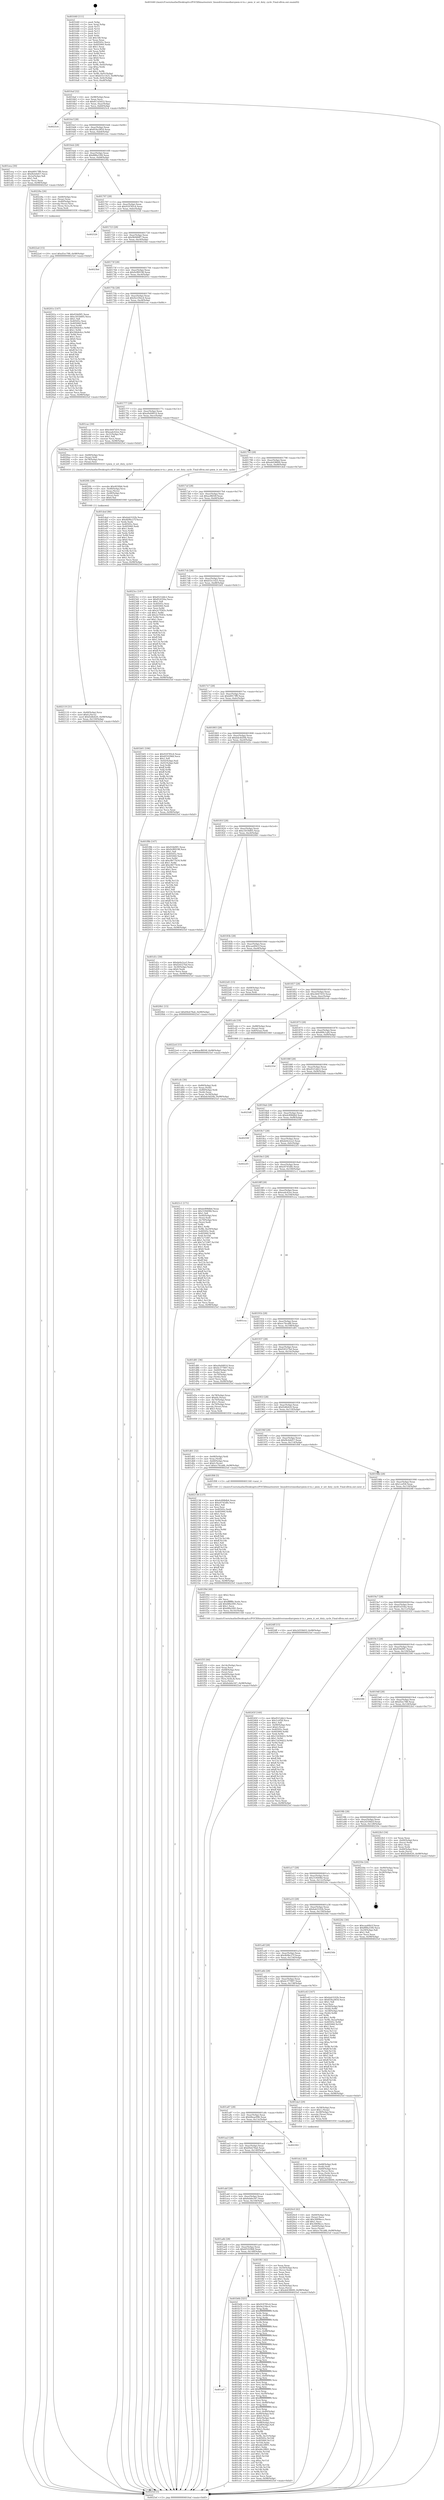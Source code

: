 digraph "0x401640" {
  label = "0x401640 (/mnt/c/Users/mathe/Desktop/tcc/POCII/binaries/extr_linuxdriversmediarcpwm-ir-tx.c_pwm_ir_set_duty_cycle_Final-ollvm.out::main(0))"
  labelloc = "t"
  node[shape=record]

  Entry [label="",width=0.3,height=0.3,shape=circle,fillcolor=black,style=filled]
  "0x4016af" [label="{
     0x4016af [32]\l
     | [instrs]\l
     &nbsp;&nbsp;0x4016af \<+6\>: mov -0x98(%rbp),%eax\l
     &nbsp;&nbsp;0x4016b5 \<+2\>: mov %eax,%ecx\l
     &nbsp;&nbsp;0x4016b7 \<+6\>: sub $0x811d3d33,%ecx\l
     &nbsp;&nbsp;0x4016bd \<+6\>: mov %eax,-0xac(%rbp)\l
     &nbsp;&nbsp;0x4016c3 \<+6\>: mov %ecx,-0xb0(%rbp)\l
     &nbsp;&nbsp;0x4016c9 \<+6\>: je 00000000004025c4 \<main+0xf84\>\l
  }"]
  "0x4025c4" [label="{
     0x4025c4\l
  }", style=dashed]
  "0x4016cf" [label="{
     0x4016cf [28]\l
     | [instrs]\l
     &nbsp;&nbsp;0x4016cf \<+5\>: jmp 00000000004016d4 \<main+0x94\>\l
     &nbsp;&nbsp;0x4016d4 \<+6\>: mov -0xac(%rbp),%eax\l
     &nbsp;&nbsp;0x4016da \<+5\>: sub $0x834a3854,%eax\l
     &nbsp;&nbsp;0x4016df \<+6\>: mov %eax,-0xb4(%rbp)\l
     &nbsp;&nbsp;0x4016e5 \<+6\>: je 0000000000401eea \<main+0x8aa\>\l
  }"]
  Exit [label="",width=0.3,height=0.3,shape=circle,fillcolor=black,style=filled,peripheries=2]
  "0x401eea" [label="{
     0x401eea [30]\l
     | [instrs]\l
     &nbsp;&nbsp;0x401eea \<+5\>: mov $0xb8917ff9,%eax\l
     &nbsp;&nbsp;0x401eef \<+5\>: mov $0xf4cb4d57,%ecx\l
     &nbsp;&nbsp;0x401ef4 \<+3\>: mov -0x2a(%rbp),%dl\l
     &nbsp;&nbsp;0x401ef7 \<+3\>: test $0x1,%dl\l
     &nbsp;&nbsp;0x401efa \<+3\>: cmovne %ecx,%eax\l
     &nbsp;&nbsp;0x401efd \<+6\>: mov %eax,-0x98(%rbp)\l
     &nbsp;&nbsp;0x401f03 \<+5\>: jmp 00000000004025ef \<main+0xfaf\>\l
  }"]
  "0x4016eb" [label="{
     0x4016eb [28]\l
     | [instrs]\l
     &nbsp;&nbsp;0x4016eb \<+5\>: jmp 00000000004016f0 \<main+0xb0\>\l
     &nbsp;&nbsp;0x4016f0 \<+6\>: mov -0xac(%rbp),%eax\l
     &nbsp;&nbsp;0x4016f6 \<+5\>: sub $0x888a33f4,%eax\l
     &nbsp;&nbsp;0x4016fb \<+6\>: mov %eax,-0xb8(%rbp)\l
     &nbsp;&nbsp;0x401701 \<+6\>: je 000000000040228a \<main+0xc4a\>\l
  }"]
  "0x4022e4" [label="{
     0x4022e4 [15]\l
     | [instrs]\l
     &nbsp;&nbsp;0x4022e4 \<+10\>: movl $0xacffd50f,-0x98(%rbp)\l
     &nbsp;&nbsp;0x4022ee \<+5\>: jmp 00000000004025ef \<main+0xfaf\>\l
  }"]
  "0x40228a" [label="{
     0x40228a [26]\l
     | [instrs]\l
     &nbsp;&nbsp;0x40228a \<+4\>: mov -0x68(%rbp),%rax\l
     &nbsp;&nbsp;0x40228e \<+3\>: mov (%rax),%rax\l
     &nbsp;&nbsp;0x402291 \<+4\>: mov -0x40(%rbp),%rcx\l
     &nbsp;&nbsp;0x402295 \<+3\>: movslq (%rcx),%rcx\l
     &nbsp;&nbsp;0x402298 \<+4\>: mov (%rax,%rcx,8),%rax\l
     &nbsp;&nbsp;0x40229c \<+3\>: mov %rax,%rdi\l
     &nbsp;&nbsp;0x40229f \<+5\>: call 0000000000401030 \<free@plt\>\l
     | [calls]\l
     &nbsp;&nbsp;0x401030 \{1\} (unknown)\l
  }"]
  "0x401707" [label="{
     0x401707 [28]\l
     | [instrs]\l
     &nbsp;&nbsp;0x401707 \<+5\>: jmp 000000000040170c \<main+0xcc\>\l
     &nbsp;&nbsp;0x40170c \<+6\>: mov -0xac(%rbp),%eax\l
     &nbsp;&nbsp;0x401712 \<+5\>: sub $0x918785c4,%eax\l
     &nbsp;&nbsp;0x401717 \<+6\>: mov %eax,-0xbc(%rbp)\l
     &nbsp;&nbsp;0x40171d \<+6\>: je 0000000000402526 \<main+0xee6\>\l
  }"]
  "0x4022a4" [label="{
     0x4022a4 [15]\l
     | [instrs]\l
     &nbsp;&nbsp;0x4022a4 \<+10\>: movl $0xd5ec788,-0x98(%rbp)\l
     &nbsp;&nbsp;0x4022ae \<+5\>: jmp 00000000004025ef \<main+0xfaf\>\l
  }"]
  "0x402526" [label="{
     0x402526\l
  }", style=dashed]
  "0x401723" [label="{
     0x401723 [28]\l
     | [instrs]\l
     &nbsp;&nbsp;0x401723 \<+5\>: jmp 0000000000401728 \<main+0xe8\>\l
     &nbsp;&nbsp;0x401728 \<+6\>: mov -0xac(%rbp),%eax\l
     &nbsp;&nbsp;0x40172e \<+5\>: sub $0x9b94fdf7,%eax\l
     &nbsp;&nbsp;0x401733 \<+6\>: mov %eax,-0xc0(%rbp)\l
     &nbsp;&nbsp;0x401739 \<+6\>: je 00000000004023bd \<main+0xd7d\>\l
  }"]
  "0x402119" [label="{
     0x402119 [31]\l
     | [instrs]\l
     &nbsp;&nbsp;0x402119 \<+4\>: mov -0x40(%rbp),%rcx\l
     &nbsp;&nbsp;0x40211d \<+6\>: movl $0x0,(%rcx)\l
     &nbsp;&nbsp;0x402123 \<+10\>: movl $0xf2dfe620,-0x98(%rbp)\l
     &nbsp;&nbsp;0x40212d \<+6\>: mov %eax,-0x150(%rbp)\l
     &nbsp;&nbsp;0x402133 \<+5\>: jmp 00000000004025ef \<main+0xfaf\>\l
  }"]
  "0x4023bd" [label="{
     0x4023bd\l
  }", style=dashed]
  "0x40173f" [label="{
     0x40173f [28]\l
     | [instrs]\l
     &nbsp;&nbsp;0x40173f \<+5\>: jmp 0000000000401744 \<main+0x104\>\l
     &nbsp;&nbsp;0x401744 \<+6\>: mov -0xac(%rbp),%eax\l
     &nbsp;&nbsp;0x40174a \<+5\>: sub $0x9cf89198,%eax\l
     &nbsp;&nbsp;0x40174f \<+6\>: mov %eax,-0xc4(%rbp)\l
     &nbsp;&nbsp;0x401755 \<+6\>: je 000000000040201e \<main+0x9de\>\l
  }"]
  "0x4020fc" [label="{
     0x4020fc [29]\l
     | [instrs]\l
     &nbsp;&nbsp;0x4020fc \<+10\>: movabs $0x4030b6,%rdi\l
     &nbsp;&nbsp;0x402106 \<+4\>: mov -0x48(%rbp),%rcx\l
     &nbsp;&nbsp;0x40210a \<+2\>: mov %eax,(%rcx)\l
     &nbsp;&nbsp;0x40210c \<+4\>: mov -0x48(%rbp),%rcx\l
     &nbsp;&nbsp;0x402110 \<+2\>: mov (%rcx),%esi\l
     &nbsp;&nbsp;0x402112 \<+2\>: mov $0x0,%al\l
     &nbsp;&nbsp;0x402114 \<+5\>: call 0000000000401040 \<printf@plt\>\l
     | [calls]\l
     &nbsp;&nbsp;0x401040 \{1\} (unknown)\l
  }"]
  "0x40201e" [label="{
     0x40201e [147]\l
     | [instrs]\l
     &nbsp;&nbsp;0x40201e \<+5\>: mov $0x934d9f1,%eax\l
     &nbsp;&nbsp;0x402023 \<+5\>: mov $0xc5018d05,%ecx\l
     &nbsp;&nbsp;0x402028 \<+2\>: mov $0x1,%dl\l
     &nbsp;&nbsp;0x40202a \<+7\>: mov 0x40505c,%esi\l
     &nbsp;&nbsp;0x402031 \<+7\>: mov 0x405060,%edi\l
     &nbsp;&nbsp;0x402038 \<+3\>: mov %esi,%r8d\l
     &nbsp;&nbsp;0x40203b \<+7\>: sub $0x566dc6cc,%r8d\l
     &nbsp;&nbsp;0x402042 \<+4\>: sub $0x1,%r8d\l
     &nbsp;&nbsp;0x402046 \<+7\>: add $0x566dc6cc,%r8d\l
     &nbsp;&nbsp;0x40204d \<+4\>: imul %r8d,%esi\l
     &nbsp;&nbsp;0x402051 \<+3\>: and $0x1,%esi\l
     &nbsp;&nbsp;0x402054 \<+3\>: cmp $0x0,%esi\l
     &nbsp;&nbsp;0x402057 \<+4\>: sete %r9b\l
     &nbsp;&nbsp;0x40205b \<+3\>: cmp $0xa,%edi\l
     &nbsp;&nbsp;0x40205e \<+4\>: setl %r10b\l
     &nbsp;&nbsp;0x402062 \<+3\>: mov %r9b,%r11b\l
     &nbsp;&nbsp;0x402065 \<+4\>: xor $0xff,%r11b\l
     &nbsp;&nbsp;0x402069 \<+3\>: mov %r10b,%bl\l
     &nbsp;&nbsp;0x40206c \<+3\>: xor $0xff,%bl\l
     &nbsp;&nbsp;0x40206f \<+3\>: xor $0x0,%dl\l
     &nbsp;&nbsp;0x402072 \<+3\>: mov %r11b,%r14b\l
     &nbsp;&nbsp;0x402075 \<+4\>: and $0x0,%r14b\l
     &nbsp;&nbsp;0x402079 \<+3\>: and %dl,%r9b\l
     &nbsp;&nbsp;0x40207c \<+3\>: mov %bl,%r15b\l
     &nbsp;&nbsp;0x40207f \<+4\>: and $0x0,%r15b\l
     &nbsp;&nbsp;0x402083 \<+3\>: and %dl,%r10b\l
     &nbsp;&nbsp;0x402086 \<+3\>: or %r9b,%r14b\l
     &nbsp;&nbsp;0x402089 \<+3\>: or %r10b,%r15b\l
     &nbsp;&nbsp;0x40208c \<+3\>: xor %r15b,%r14b\l
     &nbsp;&nbsp;0x40208f \<+3\>: or %bl,%r11b\l
     &nbsp;&nbsp;0x402092 \<+4\>: xor $0xff,%r11b\l
     &nbsp;&nbsp;0x402096 \<+3\>: or $0x0,%dl\l
     &nbsp;&nbsp;0x402099 \<+3\>: and %dl,%r11b\l
     &nbsp;&nbsp;0x40209c \<+3\>: or %r11b,%r14b\l
     &nbsp;&nbsp;0x40209f \<+4\>: test $0x1,%r14b\l
     &nbsp;&nbsp;0x4020a3 \<+3\>: cmovne %ecx,%eax\l
     &nbsp;&nbsp;0x4020a6 \<+6\>: mov %eax,-0x98(%rbp)\l
     &nbsp;&nbsp;0x4020ac \<+5\>: jmp 00000000004025ef \<main+0xfaf\>\l
  }"]
  "0x40175b" [label="{
     0x40175b [28]\l
     | [instrs]\l
     &nbsp;&nbsp;0x40175b \<+5\>: jmp 0000000000401760 \<main+0x120\>\l
     &nbsp;&nbsp;0x401760 \<+6\>: mov -0xac(%rbp),%eax\l
     &nbsp;&nbsp;0x401766 \<+5\>: sub $0x9e239ec4,%eax\l
     &nbsp;&nbsp;0x40176b \<+6\>: mov %eax,-0xc8(%rbp)\l
     &nbsp;&nbsp;0x401771 \<+6\>: je 0000000000401cac \<main+0x66c\>\l
  }"]
  "0x401f35" [label="{
     0x401f35 [44]\l
     | [instrs]\l
     &nbsp;&nbsp;0x401f35 \<+6\>: mov -0x14c(%rbp),%ecx\l
     &nbsp;&nbsp;0x401f3b \<+3\>: imul %eax,%ecx\l
     &nbsp;&nbsp;0x401f3e \<+4\>: mov -0x68(%rbp),%rsi\l
     &nbsp;&nbsp;0x401f42 \<+3\>: mov (%rsi),%rsi\l
     &nbsp;&nbsp;0x401f45 \<+4\>: mov -0x60(%rbp),%rdi\l
     &nbsp;&nbsp;0x401f49 \<+3\>: movslq (%rdi),%rdi\l
     &nbsp;&nbsp;0x401f4c \<+4\>: mov (%rsi,%rdi,8),%rsi\l
     &nbsp;&nbsp;0x401f50 \<+2\>: mov %ecx,(%rsi)\l
     &nbsp;&nbsp;0x401f52 \<+10\>: movl $0x6eb6e347,-0x98(%rbp)\l
     &nbsp;&nbsp;0x401f5c \<+5\>: jmp 00000000004025ef \<main+0xfaf\>\l
  }"]
  "0x401cac" [label="{
     0x401cac [30]\l
     | [instrs]\l
     &nbsp;&nbsp;0x401cac \<+5\>: mov $0xcb647d10,%eax\l
     &nbsp;&nbsp;0x401cb1 \<+5\>: mov $0xeadc42ee,%ecx\l
     &nbsp;&nbsp;0x401cb6 \<+3\>: mov -0x31(%rbp),%dl\l
     &nbsp;&nbsp;0x401cb9 \<+3\>: test $0x1,%dl\l
     &nbsp;&nbsp;0x401cbc \<+3\>: cmovne %ecx,%eax\l
     &nbsp;&nbsp;0x401cbf \<+6\>: mov %eax,-0x98(%rbp)\l
     &nbsp;&nbsp;0x401cc5 \<+5\>: jmp 00000000004025ef \<main+0xfaf\>\l
  }"]
  "0x401777" [label="{
     0x401777 [28]\l
     | [instrs]\l
     &nbsp;&nbsp;0x401777 \<+5\>: jmp 000000000040177c \<main+0x13c\>\l
     &nbsp;&nbsp;0x40177c \<+6\>: mov -0xac(%rbp),%eax\l
     &nbsp;&nbsp;0x401782 \<+5\>: sub $0xa9a04814,%eax\l
     &nbsp;&nbsp;0x401787 \<+6\>: mov %eax,-0xcc(%rbp)\l
     &nbsp;&nbsp;0x40178d \<+6\>: je 00000000004020ea \<main+0xaaa\>\l
  }"]
  "0x401f0d" [label="{
     0x401f0d [40]\l
     | [instrs]\l
     &nbsp;&nbsp;0x401f0d \<+5\>: mov $0x2,%ecx\l
     &nbsp;&nbsp;0x401f12 \<+1\>: cltd\l
     &nbsp;&nbsp;0x401f13 \<+2\>: idiv %ecx\l
     &nbsp;&nbsp;0x401f15 \<+6\>: imul $0xfffffffe,%edx,%ecx\l
     &nbsp;&nbsp;0x401f1b \<+6\>: add $0x68fa5f45,%ecx\l
     &nbsp;&nbsp;0x401f21 \<+3\>: add $0x1,%ecx\l
     &nbsp;&nbsp;0x401f24 \<+6\>: sub $0x68fa5f45,%ecx\l
     &nbsp;&nbsp;0x401f2a \<+6\>: mov %ecx,-0x14c(%rbp)\l
     &nbsp;&nbsp;0x401f30 \<+5\>: call 0000000000401160 \<next_i\>\l
     | [calls]\l
     &nbsp;&nbsp;0x401160 \{1\} (/mnt/c/Users/mathe/Desktop/tcc/POCII/binaries/extr_linuxdriversmediarcpwm-ir-tx.c_pwm_ir_set_duty_cycle_Final-ollvm.out::next_i)\l
  }"]
  "0x4020ea" [label="{
     0x4020ea [18]\l
     | [instrs]\l
     &nbsp;&nbsp;0x4020ea \<+4\>: mov -0x68(%rbp),%rax\l
     &nbsp;&nbsp;0x4020ee \<+3\>: mov (%rax),%rdi\l
     &nbsp;&nbsp;0x4020f1 \<+4\>: mov -0x78(%rbp),%rax\l
     &nbsp;&nbsp;0x4020f5 \<+2\>: mov (%rax),%esi\l
     &nbsp;&nbsp;0x4020f7 \<+5\>: call 0000000000401610 \<pwm_ir_set_duty_cycle\>\l
     | [calls]\l
     &nbsp;&nbsp;0x401610 \{1\} (/mnt/c/Users/mathe/Desktop/tcc/POCII/binaries/extr_linuxdriversmediarcpwm-ir-tx.c_pwm_ir_set_duty_cycle_Final-ollvm.out::pwm_ir_set_duty_cycle)\l
  }"]
  "0x401793" [label="{
     0x401793 [28]\l
     | [instrs]\l
     &nbsp;&nbsp;0x401793 \<+5\>: jmp 0000000000401798 \<main+0x158\>\l
     &nbsp;&nbsp;0x401798 \<+6\>: mov -0xac(%rbp),%eax\l
     &nbsp;&nbsp;0x40179e \<+5\>: sub $0xab438600,%eax\l
     &nbsp;&nbsp;0x4017a3 \<+6\>: mov %eax,-0xd0(%rbp)\l
     &nbsp;&nbsp;0x4017a9 \<+6\>: je 0000000000401ded \<main+0x7ad\>\l
  }"]
  "0x401dc2" [label="{
     0x401dc2 [43]\l
     | [instrs]\l
     &nbsp;&nbsp;0x401dc2 \<+4\>: mov -0x68(%rbp),%rdi\l
     &nbsp;&nbsp;0x401dc6 \<+3\>: mov (%rdi),%rdi\l
     &nbsp;&nbsp;0x401dc9 \<+4\>: mov -0x60(%rbp),%rcx\l
     &nbsp;&nbsp;0x401dcd \<+3\>: movslq (%rcx),%rcx\l
     &nbsp;&nbsp;0x401dd0 \<+4\>: mov %rax,(%rdi,%rcx,8)\l
     &nbsp;&nbsp;0x401dd4 \<+4\>: mov -0x50(%rbp),%rax\l
     &nbsp;&nbsp;0x401dd8 \<+6\>: movl $0x0,(%rax)\l
     &nbsp;&nbsp;0x401dde \<+10\>: movl $0xab438600,-0x98(%rbp)\l
     &nbsp;&nbsp;0x401de8 \<+5\>: jmp 00000000004025ef \<main+0xfaf\>\l
  }"]
  "0x401ded" [label="{
     0x401ded [86]\l
     | [instrs]\l
     &nbsp;&nbsp;0x401ded \<+5\>: mov $0x4ab3102b,%eax\l
     &nbsp;&nbsp;0x401df2 \<+5\>: mov $0x4b9bc27f,%ecx\l
     &nbsp;&nbsp;0x401df7 \<+2\>: xor %edx,%edx\l
     &nbsp;&nbsp;0x401df9 \<+7\>: mov 0x40505c,%esi\l
     &nbsp;&nbsp;0x401e00 \<+7\>: mov 0x405060,%edi\l
     &nbsp;&nbsp;0x401e07 \<+3\>: sub $0x1,%edx\l
     &nbsp;&nbsp;0x401e0a \<+3\>: mov %esi,%r8d\l
     &nbsp;&nbsp;0x401e0d \<+3\>: add %edx,%r8d\l
     &nbsp;&nbsp;0x401e10 \<+4\>: imul %r8d,%esi\l
     &nbsp;&nbsp;0x401e14 \<+3\>: and $0x1,%esi\l
     &nbsp;&nbsp;0x401e17 \<+3\>: cmp $0x0,%esi\l
     &nbsp;&nbsp;0x401e1a \<+4\>: sete %r9b\l
     &nbsp;&nbsp;0x401e1e \<+3\>: cmp $0xa,%edi\l
     &nbsp;&nbsp;0x401e21 \<+4\>: setl %r10b\l
     &nbsp;&nbsp;0x401e25 \<+3\>: mov %r9b,%r11b\l
     &nbsp;&nbsp;0x401e28 \<+3\>: and %r10b,%r11b\l
     &nbsp;&nbsp;0x401e2b \<+3\>: xor %r10b,%r9b\l
     &nbsp;&nbsp;0x401e2e \<+3\>: or %r9b,%r11b\l
     &nbsp;&nbsp;0x401e31 \<+4\>: test $0x1,%r11b\l
     &nbsp;&nbsp;0x401e35 \<+3\>: cmovne %ecx,%eax\l
     &nbsp;&nbsp;0x401e38 \<+6\>: mov %eax,-0x98(%rbp)\l
     &nbsp;&nbsp;0x401e3e \<+5\>: jmp 00000000004025ef \<main+0xfaf\>\l
  }"]
  "0x4017af" [label="{
     0x4017af [28]\l
     | [instrs]\l
     &nbsp;&nbsp;0x4017af \<+5\>: jmp 00000000004017b4 \<main+0x174\>\l
     &nbsp;&nbsp;0x4017b4 \<+6\>: mov -0xac(%rbp),%eax\l
     &nbsp;&nbsp;0x4017ba \<+5\>: sub $0xacffd50f,%eax\l
     &nbsp;&nbsp;0x4017bf \<+6\>: mov %eax,-0xd4(%rbp)\l
     &nbsp;&nbsp;0x4017c5 \<+6\>: je 00000000004023cc \<main+0xd8c\>\l
  }"]
  "0x401d61" [label="{
     0x401d61 [32]\l
     | [instrs]\l
     &nbsp;&nbsp;0x401d61 \<+4\>: mov -0x68(%rbp),%rdi\l
     &nbsp;&nbsp;0x401d65 \<+3\>: mov %rax,(%rdi)\l
     &nbsp;&nbsp;0x401d68 \<+4\>: mov -0x60(%rbp),%rax\l
     &nbsp;&nbsp;0x401d6c \<+6\>: movl $0x0,(%rax)\l
     &nbsp;&nbsp;0x401d72 \<+10\>: movl $0xec76ca88,-0x98(%rbp)\l
     &nbsp;&nbsp;0x401d7c \<+5\>: jmp 00000000004025ef \<main+0xfaf\>\l
  }"]
  "0x4023cc" [label="{
     0x4023cc [147]\l
     | [instrs]\l
     &nbsp;&nbsp;0x4023cc \<+5\>: mov $0xd521ddc2,%eax\l
     &nbsp;&nbsp;0x4023d1 \<+5\>: mov $0x81d356a,%ecx\l
     &nbsp;&nbsp;0x4023d6 \<+2\>: mov $0x1,%dl\l
     &nbsp;&nbsp;0x4023d8 \<+7\>: mov 0x40505c,%esi\l
     &nbsp;&nbsp;0x4023df \<+7\>: mov 0x405060,%edi\l
     &nbsp;&nbsp;0x4023e6 \<+3\>: mov %esi,%r8d\l
     &nbsp;&nbsp;0x4023e9 \<+7\>: sub $0x2e7f583c,%r8d\l
     &nbsp;&nbsp;0x4023f0 \<+4\>: sub $0x1,%r8d\l
     &nbsp;&nbsp;0x4023f4 \<+7\>: add $0x2e7f583c,%r8d\l
     &nbsp;&nbsp;0x4023fb \<+4\>: imul %r8d,%esi\l
     &nbsp;&nbsp;0x4023ff \<+3\>: and $0x1,%esi\l
     &nbsp;&nbsp;0x402402 \<+3\>: cmp $0x0,%esi\l
     &nbsp;&nbsp;0x402405 \<+4\>: sete %r9b\l
     &nbsp;&nbsp;0x402409 \<+3\>: cmp $0xa,%edi\l
     &nbsp;&nbsp;0x40240c \<+4\>: setl %r10b\l
     &nbsp;&nbsp;0x402410 \<+3\>: mov %r9b,%r11b\l
     &nbsp;&nbsp;0x402413 \<+4\>: xor $0xff,%r11b\l
     &nbsp;&nbsp;0x402417 \<+3\>: mov %r10b,%bl\l
     &nbsp;&nbsp;0x40241a \<+3\>: xor $0xff,%bl\l
     &nbsp;&nbsp;0x40241d \<+3\>: xor $0x1,%dl\l
     &nbsp;&nbsp;0x402420 \<+3\>: mov %r11b,%r14b\l
     &nbsp;&nbsp;0x402423 \<+4\>: and $0xff,%r14b\l
     &nbsp;&nbsp;0x402427 \<+3\>: and %dl,%r9b\l
     &nbsp;&nbsp;0x40242a \<+3\>: mov %bl,%r15b\l
     &nbsp;&nbsp;0x40242d \<+4\>: and $0xff,%r15b\l
     &nbsp;&nbsp;0x402431 \<+3\>: and %dl,%r10b\l
     &nbsp;&nbsp;0x402434 \<+3\>: or %r9b,%r14b\l
     &nbsp;&nbsp;0x402437 \<+3\>: or %r10b,%r15b\l
     &nbsp;&nbsp;0x40243a \<+3\>: xor %r15b,%r14b\l
     &nbsp;&nbsp;0x40243d \<+3\>: or %bl,%r11b\l
     &nbsp;&nbsp;0x402440 \<+4\>: xor $0xff,%r11b\l
     &nbsp;&nbsp;0x402444 \<+3\>: or $0x1,%dl\l
     &nbsp;&nbsp;0x402447 \<+3\>: and %dl,%r11b\l
     &nbsp;&nbsp;0x40244a \<+3\>: or %r11b,%r14b\l
     &nbsp;&nbsp;0x40244d \<+4\>: test $0x1,%r14b\l
     &nbsp;&nbsp;0x402451 \<+3\>: cmovne %ecx,%eax\l
     &nbsp;&nbsp;0x402454 \<+6\>: mov %eax,-0x98(%rbp)\l
     &nbsp;&nbsp;0x40245a \<+5\>: jmp 00000000004025ef \<main+0xfaf\>\l
  }"]
  "0x4017cb" [label="{
     0x4017cb [28]\l
     | [instrs]\l
     &nbsp;&nbsp;0x4017cb \<+5\>: jmp 00000000004017d0 \<main+0x190\>\l
     &nbsp;&nbsp;0x4017d0 \<+6\>: mov -0xac(%rbp),%eax\l
     &nbsp;&nbsp;0x4017d6 \<+5\>: sub $0xb55c1425,%eax\l
     &nbsp;&nbsp;0x4017db \<+6\>: mov %eax,-0xd8(%rbp)\l
     &nbsp;&nbsp;0x4017e1 \<+6\>: je 0000000000401b01 \<main+0x4c1\>\l
  }"]
  "0x401cfe" [label="{
     0x401cfe [30]\l
     | [instrs]\l
     &nbsp;&nbsp;0x401cfe \<+4\>: mov -0x80(%rbp),%rdi\l
     &nbsp;&nbsp;0x401d02 \<+2\>: mov %eax,(%rdi)\l
     &nbsp;&nbsp;0x401d04 \<+4\>: mov -0x80(%rbp),%rdi\l
     &nbsp;&nbsp;0x401d08 \<+2\>: mov (%rdi),%eax\l
     &nbsp;&nbsp;0x401d0a \<+3\>: mov %eax,-0x30(%rbp)\l
     &nbsp;&nbsp;0x401d0d \<+10\>: movl $0xbdc4d20b,-0x98(%rbp)\l
     &nbsp;&nbsp;0x401d17 \<+5\>: jmp 00000000004025ef \<main+0xfaf\>\l
  }"]
  "0x401b01" [label="{
     0x401b01 [106]\l
     | [instrs]\l
     &nbsp;&nbsp;0x401b01 \<+5\>: mov $0x918785c4,%eax\l
     &nbsp;&nbsp;0x401b06 \<+5\>: mov $0x6f102968,%ecx\l
     &nbsp;&nbsp;0x401b0b \<+2\>: mov $0x1,%dl\l
     &nbsp;&nbsp;0x401b0d \<+7\>: mov -0x92(%rbp),%sil\l
     &nbsp;&nbsp;0x401b14 \<+7\>: mov -0x91(%rbp),%dil\l
     &nbsp;&nbsp;0x401b1b \<+3\>: mov %sil,%r8b\l
     &nbsp;&nbsp;0x401b1e \<+4\>: xor $0xff,%r8b\l
     &nbsp;&nbsp;0x401b22 \<+3\>: mov %dil,%r9b\l
     &nbsp;&nbsp;0x401b25 \<+4\>: xor $0xff,%r9b\l
     &nbsp;&nbsp;0x401b29 \<+3\>: xor $0x1,%dl\l
     &nbsp;&nbsp;0x401b2c \<+3\>: mov %r8b,%r10b\l
     &nbsp;&nbsp;0x401b2f \<+4\>: and $0xff,%r10b\l
     &nbsp;&nbsp;0x401b33 \<+3\>: and %dl,%sil\l
     &nbsp;&nbsp;0x401b36 \<+3\>: mov %r9b,%r11b\l
     &nbsp;&nbsp;0x401b39 \<+4\>: and $0xff,%r11b\l
     &nbsp;&nbsp;0x401b3d \<+3\>: and %dl,%dil\l
     &nbsp;&nbsp;0x401b40 \<+3\>: or %sil,%r10b\l
     &nbsp;&nbsp;0x401b43 \<+3\>: or %dil,%r11b\l
     &nbsp;&nbsp;0x401b46 \<+3\>: xor %r11b,%r10b\l
     &nbsp;&nbsp;0x401b49 \<+3\>: or %r9b,%r8b\l
     &nbsp;&nbsp;0x401b4c \<+4\>: xor $0xff,%r8b\l
     &nbsp;&nbsp;0x401b50 \<+3\>: or $0x1,%dl\l
     &nbsp;&nbsp;0x401b53 \<+3\>: and %dl,%r8b\l
     &nbsp;&nbsp;0x401b56 \<+3\>: or %r8b,%r10b\l
     &nbsp;&nbsp;0x401b59 \<+4\>: test $0x1,%r10b\l
     &nbsp;&nbsp;0x401b5d \<+3\>: cmovne %ecx,%eax\l
     &nbsp;&nbsp;0x401b60 \<+6\>: mov %eax,-0x98(%rbp)\l
     &nbsp;&nbsp;0x401b66 \<+5\>: jmp 00000000004025ef \<main+0xfaf\>\l
  }"]
  "0x4017e7" [label="{
     0x4017e7 [28]\l
     | [instrs]\l
     &nbsp;&nbsp;0x4017e7 \<+5\>: jmp 00000000004017ec \<main+0x1ac\>\l
     &nbsp;&nbsp;0x4017ec \<+6\>: mov -0xac(%rbp),%eax\l
     &nbsp;&nbsp;0x4017f2 \<+5\>: sub $0xb8917ff9,%eax\l
     &nbsp;&nbsp;0x4017f7 \<+6\>: mov %eax,-0xdc(%rbp)\l
     &nbsp;&nbsp;0x4017fd \<+6\>: je 0000000000401f8b \<main+0x94b\>\l
  }"]
  "0x4025ef" [label="{
     0x4025ef [5]\l
     | [instrs]\l
     &nbsp;&nbsp;0x4025ef \<+5\>: jmp 00000000004016af \<main+0x6f\>\l
  }"]
  "0x401640" [label="{
     0x401640 [111]\l
     | [instrs]\l
     &nbsp;&nbsp;0x401640 \<+1\>: push %rbp\l
     &nbsp;&nbsp;0x401641 \<+3\>: mov %rsp,%rbp\l
     &nbsp;&nbsp;0x401644 \<+2\>: push %r15\l
     &nbsp;&nbsp;0x401646 \<+2\>: push %r14\l
     &nbsp;&nbsp;0x401648 \<+2\>: push %r13\l
     &nbsp;&nbsp;0x40164a \<+2\>: push %r12\l
     &nbsp;&nbsp;0x40164c \<+1\>: push %rbx\l
     &nbsp;&nbsp;0x40164d \<+7\>: sub $0x148,%rsp\l
     &nbsp;&nbsp;0x401654 \<+2\>: xor %eax,%eax\l
     &nbsp;&nbsp;0x401656 \<+7\>: mov 0x40505c,%ecx\l
     &nbsp;&nbsp;0x40165d \<+7\>: mov 0x405060,%edx\l
     &nbsp;&nbsp;0x401664 \<+3\>: sub $0x1,%eax\l
     &nbsp;&nbsp;0x401667 \<+3\>: mov %ecx,%r8d\l
     &nbsp;&nbsp;0x40166a \<+3\>: add %eax,%r8d\l
     &nbsp;&nbsp;0x40166d \<+4\>: imul %r8d,%ecx\l
     &nbsp;&nbsp;0x401671 \<+3\>: and $0x1,%ecx\l
     &nbsp;&nbsp;0x401674 \<+3\>: cmp $0x0,%ecx\l
     &nbsp;&nbsp;0x401677 \<+4\>: sete %r9b\l
     &nbsp;&nbsp;0x40167b \<+4\>: and $0x1,%r9b\l
     &nbsp;&nbsp;0x40167f \<+7\>: mov %r9b,-0x92(%rbp)\l
     &nbsp;&nbsp;0x401686 \<+3\>: cmp $0xa,%edx\l
     &nbsp;&nbsp;0x401689 \<+4\>: setl %r9b\l
     &nbsp;&nbsp;0x40168d \<+4\>: and $0x1,%r9b\l
     &nbsp;&nbsp;0x401691 \<+7\>: mov %r9b,-0x91(%rbp)\l
     &nbsp;&nbsp;0x401698 \<+10\>: movl $0xb55c1425,-0x98(%rbp)\l
     &nbsp;&nbsp;0x4016a2 \<+6\>: mov %edi,-0x9c(%rbp)\l
     &nbsp;&nbsp;0x4016a8 \<+7\>: mov %rsi,-0xa8(%rbp)\l
  }"]
  "0x401af7" [label="{
     0x401af7\l
  }", style=dashed]
  "0x401f8b" [label="{
     0x401f8b [147]\l
     | [instrs]\l
     &nbsp;&nbsp;0x401f8b \<+5\>: mov $0x934d9f1,%eax\l
     &nbsp;&nbsp;0x401f90 \<+5\>: mov $0x9cf89198,%ecx\l
     &nbsp;&nbsp;0x401f95 \<+2\>: mov $0x1,%dl\l
     &nbsp;&nbsp;0x401f97 \<+7\>: mov 0x40505c,%esi\l
     &nbsp;&nbsp;0x401f9e \<+7\>: mov 0x405060,%edi\l
     &nbsp;&nbsp;0x401fa5 \<+3\>: mov %esi,%r8d\l
     &nbsp;&nbsp;0x401fa8 \<+7\>: sub $0xc8677b34,%r8d\l
     &nbsp;&nbsp;0x401faf \<+4\>: sub $0x1,%r8d\l
     &nbsp;&nbsp;0x401fb3 \<+7\>: add $0xc8677b34,%r8d\l
     &nbsp;&nbsp;0x401fba \<+4\>: imul %r8d,%esi\l
     &nbsp;&nbsp;0x401fbe \<+3\>: and $0x1,%esi\l
     &nbsp;&nbsp;0x401fc1 \<+3\>: cmp $0x0,%esi\l
     &nbsp;&nbsp;0x401fc4 \<+4\>: sete %r9b\l
     &nbsp;&nbsp;0x401fc8 \<+3\>: cmp $0xa,%edi\l
     &nbsp;&nbsp;0x401fcb \<+4\>: setl %r10b\l
     &nbsp;&nbsp;0x401fcf \<+3\>: mov %r9b,%r11b\l
     &nbsp;&nbsp;0x401fd2 \<+4\>: xor $0xff,%r11b\l
     &nbsp;&nbsp;0x401fd6 \<+3\>: mov %r10b,%bl\l
     &nbsp;&nbsp;0x401fd9 \<+3\>: xor $0xff,%bl\l
     &nbsp;&nbsp;0x401fdc \<+3\>: xor $0x1,%dl\l
     &nbsp;&nbsp;0x401fdf \<+3\>: mov %r11b,%r14b\l
     &nbsp;&nbsp;0x401fe2 \<+4\>: and $0xff,%r14b\l
     &nbsp;&nbsp;0x401fe6 \<+3\>: and %dl,%r9b\l
     &nbsp;&nbsp;0x401fe9 \<+3\>: mov %bl,%r15b\l
     &nbsp;&nbsp;0x401fec \<+4\>: and $0xff,%r15b\l
     &nbsp;&nbsp;0x401ff0 \<+3\>: and %dl,%r10b\l
     &nbsp;&nbsp;0x401ff3 \<+3\>: or %r9b,%r14b\l
     &nbsp;&nbsp;0x401ff6 \<+3\>: or %r10b,%r15b\l
     &nbsp;&nbsp;0x401ff9 \<+3\>: xor %r15b,%r14b\l
     &nbsp;&nbsp;0x401ffc \<+3\>: or %bl,%r11b\l
     &nbsp;&nbsp;0x401fff \<+4\>: xor $0xff,%r11b\l
     &nbsp;&nbsp;0x402003 \<+3\>: or $0x1,%dl\l
     &nbsp;&nbsp;0x402006 \<+3\>: and %dl,%r11b\l
     &nbsp;&nbsp;0x402009 \<+3\>: or %r11b,%r14b\l
     &nbsp;&nbsp;0x40200c \<+4\>: test $0x1,%r14b\l
     &nbsp;&nbsp;0x402010 \<+3\>: cmovne %ecx,%eax\l
     &nbsp;&nbsp;0x402013 \<+6\>: mov %eax,-0x98(%rbp)\l
     &nbsp;&nbsp;0x402019 \<+5\>: jmp 00000000004025ef \<main+0xfaf\>\l
  }"]
  "0x401803" [label="{
     0x401803 [28]\l
     | [instrs]\l
     &nbsp;&nbsp;0x401803 \<+5\>: jmp 0000000000401808 \<main+0x1c8\>\l
     &nbsp;&nbsp;0x401808 \<+6\>: mov -0xac(%rbp),%eax\l
     &nbsp;&nbsp;0x40180e \<+5\>: sub $0xbdc4d20b,%eax\l
     &nbsp;&nbsp;0x401813 \<+6\>: mov %eax,-0xe0(%rbp)\l
     &nbsp;&nbsp;0x401819 \<+6\>: je 0000000000401d1c \<main+0x6dc\>\l
  }"]
  "0x401b6b" [label="{
     0x401b6b [321]\l
     | [instrs]\l
     &nbsp;&nbsp;0x401b6b \<+5\>: mov $0x918785c4,%eax\l
     &nbsp;&nbsp;0x401b70 \<+5\>: mov $0x9e239ec4,%ecx\l
     &nbsp;&nbsp;0x401b75 \<+3\>: mov %rsp,%rdx\l
     &nbsp;&nbsp;0x401b78 \<+4\>: add $0xfffffffffffffff0,%rdx\l
     &nbsp;&nbsp;0x401b7c \<+3\>: mov %rdx,%rsp\l
     &nbsp;&nbsp;0x401b7f \<+7\>: mov %rdx,-0x90(%rbp)\l
     &nbsp;&nbsp;0x401b86 \<+3\>: mov %rsp,%rdx\l
     &nbsp;&nbsp;0x401b89 \<+4\>: add $0xfffffffffffffff0,%rdx\l
     &nbsp;&nbsp;0x401b8d \<+3\>: mov %rdx,%rsp\l
     &nbsp;&nbsp;0x401b90 \<+3\>: mov %rsp,%rsi\l
     &nbsp;&nbsp;0x401b93 \<+4\>: add $0xfffffffffffffff0,%rsi\l
     &nbsp;&nbsp;0x401b97 \<+3\>: mov %rsi,%rsp\l
     &nbsp;&nbsp;0x401b9a \<+7\>: mov %rsi,-0x88(%rbp)\l
     &nbsp;&nbsp;0x401ba1 \<+3\>: mov %rsp,%rsi\l
     &nbsp;&nbsp;0x401ba4 \<+4\>: add $0xfffffffffffffff0,%rsi\l
     &nbsp;&nbsp;0x401ba8 \<+3\>: mov %rsi,%rsp\l
     &nbsp;&nbsp;0x401bab \<+4\>: mov %rsi,-0x80(%rbp)\l
     &nbsp;&nbsp;0x401baf \<+3\>: mov %rsp,%rsi\l
     &nbsp;&nbsp;0x401bb2 \<+4\>: add $0xfffffffffffffff0,%rsi\l
     &nbsp;&nbsp;0x401bb6 \<+3\>: mov %rsi,%rsp\l
     &nbsp;&nbsp;0x401bb9 \<+4\>: mov %rsi,-0x78(%rbp)\l
     &nbsp;&nbsp;0x401bbd \<+3\>: mov %rsp,%rsi\l
     &nbsp;&nbsp;0x401bc0 \<+4\>: add $0xfffffffffffffff0,%rsi\l
     &nbsp;&nbsp;0x401bc4 \<+3\>: mov %rsi,%rsp\l
     &nbsp;&nbsp;0x401bc7 \<+4\>: mov %rsi,-0x70(%rbp)\l
     &nbsp;&nbsp;0x401bcb \<+3\>: mov %rsp,%rsi\l
     &nbsp;&nbsp;0x401bce \<+4\>: add $0xfffffffffffffff0,%rsi\l
     &nbsp;&nbsp;0x401bd2 \<+3\>: mov %rsi,%rsp\l
     &nbsp;&nbsp;0x401bd5 \<+4\>: mov %rsi,-0x68(%rbp)\l
     &nbsp;&nbsp;0x401bd9 \<+3\>: mov %rsp,%rsi\l
     &nbsp;&nbsp;0x401bdc \<+4\>: add $0xfffffffffffffff0,%rsi\l
     &nbsp;&nbsp;0x401be0 \<+3\>: mov %rsi,%rsp\l
     &nbsp;&nbsp;0x401be3 \<+4\>: mov %rsi,-0x60(%rbp)\l
     &nbsp;&nbsp;0x401be7 \<+3\>: mov %rsp,%rsi\l
     &nbsp;&nbsp;0x401bea \<+4\>: add $0xfffffffffffffff0,%rsi\l
     &nbsp;&nbsp;0x401bee \<+3\>: mov %rsi,%rsp\l
     &nbsp;&nbsp;0x401bf1 \<+4\>: mov %rsi,-0x58(%rbp)\l
     &nbsp;&nbsp;0x401bf5 \<+3\>: mov %rsp,%rsi\l
     &nbsp;&nbsp;0x401bf8 \<+4\>: add $0xfffffffffffffff0,%rsi\l
     &nbsp;&nbsp;0x401bfc \<+3\>: mov %rsi,%rsp\l
     &nbsp;&nbsp;0x401bff \<+4\>: mov %rsi,-0x50(%rbp)\l
     &nbsp;&nbsp;0x401c03 \<+3\>: mov %rsp,%rsi\l
     &nbsp;&nbsp;0x401c06 \<+4\>: add $0xfffffffffffffff0,%rsi\l
     &nbsp;&nbsp;0x401c0a \<+3\>: mov %rsi,%rsp\l
     &nbsp;&nbsp;0x401c0d \<+4\>: mov %rsi,-0x48(%rbp)\l
     &nbsp;&nbsp;0x401c11 \<+3\>: mov %rsp,%rsi\l
     &nbsp;&nbsp;0x401c14 \<+4\>: add $0xfffffffffffffff0,%rsi\l
     &nbsp;&nbsp;0x401c18 \<+3\>: mov %rsi,%rsp\l
     &nbsp;&nbsp;0x401c1b \<+4\>: mov %rsi,-0x40(%rbp)\l
     &nbsp;&nbsp;0x401c1f \<+7\>: mov -0x90(%rbp),%rsi\l
     &nbsp;&nbsp;0x401c26 \<+6\>: movl $0x0,(%rsi)\l
     &nbsp;&nbsp;0x401c2c \<+6\>: mov -0x9c(%rbp),%edi\l
     &nbsp;&nbsp;0x401c32 \<+2\>: mov %edi,(%rdx)\l
     &nbsp;&nbsp;0x401c34 \<+7\>: mov -0x88(%rbp),%rsi\l
     &nbsp;&nbsp;0x401c3b \<+7\>: mov -0xa8(%rbp),%r8\l
     &nbsp;&nbsp;0x401c42 \<+3\>: mov %r8,(%rsi)\l
     &nbsp;&nbsp;0x401c45 \<+3\>: cmpl $0x2,(%rdx)\l
     &nbsp;&nbsp;0x401c48 \<+4\>: setne %r9b\l
     &nbsp;&nbsp;0x401c4c \<+4\>: and $0x1,%r9b\l
     &nbsp;&nbsp;0x401c50 \<+4\>: mov %r9b,-0x31(%rbp)\l
     &nbsp;&nbsp;0x401c54 \<+8\>: mov 0x40505c,%r10d\l
     &nbsp;&nbsp;0x401c5c \<+8\>: mov 0x405060,%r11d\l
     &nbsp;&nbsp;0x401c64 \<+3\>: mov %r10d,%ebx\l
     &nbsp;&nbsp;0x401c67 \<+6\>: add $0xddc2f891,%ebx\l
     &nbsp;&nbsp;0x401c6d \<+3\>: sub $0x1,%ebx\l
     &nbsp;&nbsp;0x401c70 \<+6\>: sub $0xddc2f891,%ebx\l
     &nbsp;&nbsp;0x401c76 \<+4\>: imul %ebx,%r10d\l
     &nbsp;&nbsp;0x401c7a \<+4\>: and $0x1,%r10d\l
     &nbsp;&nbsp;0x401c7e \<+4\>: cmp $0x0,%r10d\l
     &nbsp;&nbsp;0x401c82 \<+4\>: sete %r9b\l
     &nbsp;&nbsp;0x401c86 \<+4\>: cmp $0xa,%r11d\l
     &nbsp;&nbsp;0x401c8a \<+4\>: setl %r14b\l
     &nbsp;&nbsp;0x401c8e \<+3\>: mov %r9b,%r15b\l
     &nbsp;&nbsp;0x401c91 \<+3\>: and %r14b,%r15b\l
     &nbsp;&nbsp;0x401c94 \<+3\>: xor %r14b,%r9b\l
     &nbsp;&nbsp;0x401c97 \<+3\>: or %r9b,%r15b\l
     &nbsp;&nbsp;0x401c9a \<+4\>: test $0x1,%r15b\l
     &nbsp;&nbsp;0x401c9e \<+3\>: cmovne %ecx,%eax\l
     &nbsp;&nbsp;0x401ca1 \<+6\>: mov %eax,-0x98(%rbp)\l
     &nbsp;&nbsp;0x401ca7 \<+5\>: jmp 00000000004025ef \<main+0xfaf\>\l
  }"]
  "0x401d1c" [label="{
     0x401d1c [30]\l
     | [instrs]\l
     &nbsp;&nbsp;0x401d1c \<+5\>: mov $0xde0e2ca3,%eax\l
     &nbsp;&nbsp;0x401d21 \<+5\>: mov $0xf24527bd,%ecx\l
     &nbsp;&nbsp;0x401d26 \<+3\>: mov -0x30(%rbp),%edx\l
     &nbsp;&nbsp;0x401d29 \<+3\>: cmp $0x0,%edx\l
     &nbsp;&nbsp;0x401d2c \<+3\>: cmove %ecx,%eax\l
     &nbsp;&nbsp;0x401d2f \<+6\>: mov %eax,-0x98(%rbp)\l
     &nbsp;&nbsp;0x401d35 \<+5\>: jmp 00000000004025ef \<main+0xfaf\>\l
  }"]
  "0x40181f" [label="{
     0x40181f [28]\l
     | [instrs]\l
     &nbsp;&nbsp;0x40181f \<+5\>: jmp 0000000000401824 \<main+0x1e4\>\l
     &nbsp;&nbsp;0x401824 \<+6\>: mov -0xac(%rbp),%eax\l
     &nbsp;&nbsp;0x40182a \<+5\>: sub $0xc5018d05,%eax\l
     &nbsp;&nbsp;0x40182f \<+6\>: mov %eax,-0xe4(%rbp)\l
     &nbsp;&nbsp;0x401835 \<+6\>: je 00000000004020b1 \<main+0xa71\>\l
  }"]
  "0x401adb" [label="{
     0x401adb [28]\l
     | [instrs]\l
     &nbsp;&nbsp;0x401adb \<+5\>: jmp 0000000000401ae0 \<main+0x4a0\>\l
     &nbsp;&nbsp;0x401ae0 \<+6\>: mov -0xac(%rbp),%eax\l
     &nbsp;&nbsp;0x401ae6 \<+5\>: sub $0x6f102968,%eax\l
     &nbsp;&nbsp;0x401aeb \<+6\>: mov %eax,-0x148(%rbp)\l
     &nbsp;&nbsp;0x401af1 \<+6\>: je 0000000000401b6b \<main+0x52b\>\l
  }"]
  "0x4020b1" [label="{
     0x4020b1 [15]\l
     | [instrs]\l
     &nbsp;&nbsp;0x4020b1 \<+10\>: movl $0x69eb78a6,-0x98(%rbp)\l
     &nbsp;&nbsp;0x4020bb \<+5\>: jmp 00000000004025ef \<main+0xfaf\>\l
  }"]
  "0x40183b" [label="{
     0x40183b [28]\l
     | [instrs]\l
     &nbsp;&nbsp;0x40183b \<+5\>: jmp 0000000000401840 \<main+0x200\>\l
     &nbsp;&nbsp;0x401840 \<+6\>: mov -0xac(%rbp),%eax\l
     &nbsp;&nbsp;0x401846 \<+5\>: sub $0xcaa40b1f,%eax\l
     &nbsp;&nbsp;0x40184b \<+6\>: mov %eax,-0xe8(%rbp)\l
     &nbsp;&nbsp;0x401851 \<+6\>: je 00000000004022d5 \<main+0xc95\>\l
  }"]
  "0x401f61" [label="{
     0x401f61 [42]\l
     | [instrs]\l
     &nbsp;&nbsp;0x401f61 \<+2\>: xor %eax,%eax\l
     &nbsp;&nbsp;0x401f63 \<+4\>: mov -0x50(%rbp),%rcx\l
     &nbsp;&nbsp;0x401f67 \<+2\>: mov (%rcx),%edx\l
     &nbsp;&nbsp;0x401f69 \<+2\>: mov %eax,%esi\l
     &nbsp;&nbsp;0x401f6b \<+2\>: sub %edx,%esi\l
     &nbsp;&nbsp;0x401f6d \<+2\>: mov %eax,%edx\l
     &nbsp;&nbsp;0x401f6f \<+3\>: sub $0x1,%edx\l
     &nbsp;&nbsp;0x401f72 \<+2\>: add %edx,%esi\l
     &nbsp;&nbsp;0x401f74 \<+2\>: sub %esi,%eax\l
     &nbsp;&nbsp;0x401f76 \<+4\>: mov -0x50(%rbp),%rcx\l
     &nbsp;&nbsp;0x401f7a \<+2\>: mov %eax,(%rcx)\l
     &nbsp;&nbsp;0x401f7c \<+10\>: movl $0xab438600,-0x98(%rbp)\l
     &nbsp;&nbsp;0x401f86 \<+5\>: jmp 00000000004025ef \<main+0xfaf\>\l
  }"]
  "0x4022d5" [label="{
     0x4022d5 [15]\l
     | [instrs]\l
     &nbsp;&nbsp;0x4022d5 \<+4\>: mov -0x68(%rbp),%rax\l
     &nbsp;&nbsp;0x4022d9 \<+3\>: mov (%rax),%rax\l
     &nbsp;&nbsp;0x4022dc \<+3\>: mov %rax,%rdi\l
     &nbsp;&nbsp;0x4022df \<+5\>: call 0000000000401030 \<free@plt\>\l
     | [calls]\l
     &nbsp;&nbsp;0x401030 \{1\} (unknown)\l
  }"]
  "0x401857" [label="{
     0x401857 [28]\l
     | [instrs]\l
     &nbsp;&nbsp;0x401857 \<+5\>: jmp 000000000040185c \<main+0x21c\>\l
     &nbsp;&nbsp;0x40185c \<+6\>: mov -0xac(%rbp),%eax\l
     &nbsp;&nbsp;0x401862 \<+5\>: sub $0xcb647d10,%eax\l
     &nbsp;&nbsp;0x401867 \<+6\>: mov %eax,-0xec(%rbp)\l
     &nbsp;&nbsp;0x40186d \<+6\>: je 0000000000401ceb \<main+0x6ab\>\l
  }"]
  "0x401abf" [label="{
     0x401abf [28]\l
     | [instrs]\l
     &nbsp;&nbsp;0x401abf \<+5\>: jmp 0000000000401ac4 \<main+0x484\>\l
     &nbsp;&nbsp;0x401ac4 \<+6\>: mov -0xac(%rbp),%eax\l
     &nbsp;&nbsp;0x401aca \<+5\>: sub $0x6eb6e347,%eax\l
     &nbsp;&nbsp;0x401acf \<+6\>: mov %eax,-0x144(%rbp)\l
     &nbsp;&nbsp;0x401ad5 \<+6\>: je 0000000000401f61 \<main+0x921\>\l
  }"]
  "0x401ceb" [label="{
     0x401ceb [19]\l
     | [instrs]\l
     &nbsp;&nbsp;0x401ceb \<+7\>: mov -0x88(%rbp),%rax\l
     &nbsp;&nbsp;0x401cf2 \<+3\>: mov (%rax),%rax\l
     &nbsp;&nbsp;0x401cf5 \<+4\>: mov 0x8(%rax),%rdi\l
     &nbsp;&nbsp;0x401cf9 \<+5\>: call 0000000000401060 \<atoi@plt\>\l
     | [calls]\l
     &nbsp;&nbsp;0x401060 \{1\} (unknown)\l
  }"]
  "0x401873" [label="{
     0x401873 [28]\l
     | [instrs]\l
     &nbsp;&nbsp;0x401873 \<+5\>: jmp 0000000000401878 \<main+0x238\>\l
     &nbsp;&nbsp;0x401878 \<+6\>: mov -0xac(%rbp),%eax\l
     &nbsp;&nbsp;0x40187e \<+5\>: sub $0xd08c1af4,%eax\l
     &nbsp;&nbsp;0x401883 \<+6\>: mov %eax,-0xf0(%rbp)\l
     &nbsp;&nbsp;0x401889 \<+6\>: je 000000000040235d \<main+0xd1d\>\l
  }"]
  "0x4020c0" [label="{
     0x4020c0 [42]\l
     | [instrs]\l
     &nbsp;&nbsp;0x4020c0 \<+4\>: mov -0x60(%rbp),%rax\l
     &nbsp;&nbsp;0x4020c4 \<+2\>: mov (%rax),%ecx\l
     &nbsp;&nbsp;0x4020c6 \<+6\>: add $0x3069bccc,%ecx\l
     &nbsp;&nbsp;0x4020cc \<+3\>: add $0x1,%ecx\l
     &nbsp;&nbsp;0x4020cf \<+6\>: sub $0x3069bccc,%ecx\l
     &nbsp;&nbsp;0x4020d5 \<+4\>: mov -0x60(%rbp),%rax\l
     &nbsp;&nbsp;0x4020d9 \<+2\>: mov %ecx,(%rax)\l
     &nbsp;&nbsp;0x4020db \<+10\>: movl $0xec76ca88,-0x98(%rbp)\l
     &nbsp;&nbsp;0x4020e5 \<+5\>: jmp 00000000004025ef \<main+0xfaf\>\l
  }"]
  "0x40235d" [label="{
     0x40235d\l
  }", style=dashed]
  "0x40188f" [label="{
     0x40188f [28]\l
     | [instrs]\l
     &nbsp;&nbsp;0x40188f \<+5\>: jmp 0000000000401894 \<main+0x254\>\l
     &nbsp;&nbsp;0x401894 \<+6\>: mov -0xac(%rbp),%eax\l
     &nbsp;&nbsp;0x40189a \<+5\>: sub $0xd521ddc2,%eax\l
     &nbsp;&nbsp;0x40189f \<+6\>: mov %eax,-0xf4(%rbp)\l
     &nbsp;&nbsp;0x4018a5 \<+6\>: je 00000000004025d8 \<main+0xf98\>\l
  }"]
  "0x401aa3" [label="{
     0x401aa3 [28]\l
     | [instrs]\l
     &nbsp;&nbsp;0x401aa3 \<+5\>: jmp 0000000000401aa8 \<main+0x468\>\l
     &nbsp;&nbsp;0x401aa8 \<+6\>: mov -0xac(%rbp),%eax\l
     &nbsp;&nbsp;0x401aae \<+5\>: sub $0x69eb78a6,%eax\l
     &nbsp;&nbsp;0x401ab3 \<+6\>: mov %eax,-0x140(%rbp)\l
     &nbsp;&nbsp;0x401ab9 \<+6\>: je 00000000004020c0 \<main+0xa80\>\l
  }"]
  "0x4025d8" [label="{
     0x4025d8\l
  }", style=dashed]
  "0x4018ab" [label="{
     0x4018ab [28]\l
     | [instrs]\l
     &nbsp;&nbsp;0x4018ab \<+5\>: jmp 00000000004018b0 \<main+0x270\>\l
     &nbsp;&nbsp;0x4018b0 \<+6\>: mov -0xac(%rbp),%eax\l
     &nbsp;&nbsp;0x4018b6 \<+5\>: sub $0xdc898db4,%eax\l
     &nbsp;&nbsp;0x4018bb \<+6\>: mov %eax,-0xf8(%rbp)\l
     &nbsp;&nbsp;0x4018c1 \<+6\>: je 000000000040259f \<main+0xf5f\>\l
  }"]
  "0x402302" [label="{
     0x402302\l
  }", style=dashed]
  "0x40259f" [label="{
     0x40259f\l
  }", style=dashed]
  "0x4018c7" [label="{
     0x4018c7 [28]\l
     | [instrs]\l
     &nbsp;&nbsp;0x4018c7 \<+5\>: jmp 00000000004018cc \<main+0x28c\>\l
     &nbsp;&nbsp;0x4018cc \<+6\>: mov -0xac(%rbp),%eax\l
     &nbsp;&nbsp;0x4018d2 \<+5\>: sub $0xde0e2ca3,%eax\l
     &nbsp;&nbsp;0x4018d7 \<+6\>: mov %eax,-0xfc(%rbp)\l
     &nbsp;&nbsp;0x4018dd \<+6\>: je 00000000004022f3 \<main+0xcb3\>\l
  }"]
  "0x401a87" [label="{
     0x401a87 [28]\l
     | [instrs]\l
     &nbsp;&nbsp;0x401a87 \<+5\>: jmp 0000000000401a8c \<main+0x44c\>\l
     &nbsp;&nbsp;0x401a8c \<+6\>: mov -0xac(%rbp),%eax\l
     &nbsp;&nbsp;0x401a92 \<+5\>: sub $0x68eae996,%eax\l
     &nbsp;&nbsp;0x401a97 \<+6\>: mov %eax,-0x13c(%rbp)\l
     &nbsp;&nbsp;0x401a9d \<+6\>: je 0000000000402302 \<main+0xcc2\>\l
  }"]
  "0x4022f3" [label="{
     0x4022f3\l
  }", style=dashed]
  "0x4018e3" [label="{
     0x4018e3 [28]\l
     | [instrs]\l
     &nbsp;&nbsp;0x4018e3 \<+5\>: jmp 00000000004018e8 \<main+0x2a8\>\l
     &nbsp;&nbsp;0x4018e8 \<+6\>: mov -0xac(%rbp),%eax\l
     &nbsp;&nbsp;0x4018ee \<+5\>: sub $0xe0745dfe,%eax\l
     &nbsp;&nbsp;0x4018f3 \<+6\>: mov %eax,-0x100(%rbp)\l
     &nbsp;&nbsp;0x4018f9 \<+6\>: je 00000000004021c1 \<main+0xb81\>\l
  }"]
  "0x401da5" [label="{
     0x401da5 [29]\l
     | [instrs]\l
     &nbsp;&nbsp;0x401da5 \<+4\>: mov -0x58(%rbp),%rax\l
     &nbsp;&nbsp;0x401da9 \<+6\>: movl $0x1,(%rax)\l
     &nbsp;&nbsp;0x401daf \<+4\>: mov -0x58(%rbp),%rax\l
     &nbsp;&nbsp;0x401db3 \<+3\>: movslq (%rax),%rax\l
     &nbsp;&nbsp;0x401db6 \<+4\>: shl $0x2,%rax\l
     &nbsp;&nbsp;0x401dba \<+3\>: mov %rax,%rdi\l
     &nbsp;&nbsp;0x401dbd \<+5\>: call 0000000000401050 \<malloc@plt\>\l
     | [calls]\l
     &nbsp;&nbsp;0x401050 \{1\} (unknown)\l
  }"]
  "0x4021c1" [label="{
     0x4021c1 [171]\l
     | [instrs]\l
     &nbsp;&nbsp;0x4021c1 \<+5\>: mov $0xdc898db4,%eax\l
     &nbsp;&nbsp;0x4021c6 \<+5\>: mov $0x31f449fd,%ecx\l
     &nbsp;&nbsp;0x4021cb \<+2\>: mov $0x1,%dl\l
     &nbsp;&nbsp;0x4021cd \<+4\>: mov -0x40(%rbp),%rsi\l
     &nbsp;&nbsp;0x4021d1 \<+2\>: mov (%rsi),%edi\l
     &nbsp;&nbsp;0x4021d3 \<+4\>: mov -0x70(%rbp),%rsi\l
     &nbsp;&nbsp;0x4021d7 \<+2\>: cmp (%rsi),%edi\l
     &nbsp;&nbsp;0x4021d9 \<+4\>: setl %r8b\l
     &nbsp;&nbsp;0x4021dd \<+4\>: and $0x1,%r8b\l
     &nbsp;&nbsp;0x4021e1 \<+4\>: mov %r8b,-0x29(%rbp)\l
     &nbsp;&nbsp;0x4021e5 \<+7\>: mov 0x40505c,%edi\l
     &nbsp;&nbsp;0x4021ec \<+8\>: mov 0x405060,%r9d\l
     &nbsp;&nbsp;0x4021f4 \<+3\>: mov %edi,%r10d\l
     &nbsp;&nbsp;0x4021f7 \<+7\>: sub $0x7a71087,%r10d\l
     &nbsp;&nbsp;0x4021fe \<+4\>: sub $0x1,%r10d\l
     &nbsp;&nbsp;0x402202 \<+7\>: add $0x7a71087,%r10d\l
     &nbsp;&nbsp;0x402209 \<+4\>: imul %r10d,%edi\l
     &nbsp;&nbsp;0x40220d \<+3\>: and $0x1,%edi\l
     &nbsp;&nbsp;0x402210 \<+3\>: cmp $0x0,%edi\l
     &nbsp;&nbsp;0x402213 \<+4\>: sete %r8b\l
     &nbsp;&nbsp;0x402217 \<+4\>: cmp $0xa,%r9d\l
     &nbsp;&nbsp;0x40221b \<+4\>: setl %r11b\l
     &nbsp;&nbsp;0x40221f \<+3\>: mov %r8b,%bl\l
     &nbsp;&nbsp;0x402222 \<+3\>: xor $0xff,%bl\l
     &nbsp;&nbsp;0x402225 \<+3\>: mov %r11b,%r14b\l
     &nbsp;&nbsp;0x402228 \<+4\>: xor $0xff,%r14b\l
     &nbsp;&nbsp;0x40222c \<+3\>: xor $0x1,%dl\l
     &nbsp;&nbsp;0x40222f \<+3\>: mov %bl,%r15b\l
     &nbsp;&nbsp;0x402232 \<+4\>: and $0xff,%r15b\l
     &nbsp;&nbsp;0x402236 \<+3\>: and %dl,%r8b\l
     &nbsp;&nbsp;0x402239 \<+3\>: mov %r14b,%r12b\l
     &nbsp;&nbsp;0x40223c \<+4\>: and $0xff,%r12b\l
     &nbsp;&nbsp;0x402240 \<+3\>: and %dl,%r11b\l
     &nbsp;&nbsp;0x402243 \<+3\>: or %r8b,%r15b\l
     &nbsp;&nbsp;0x402246 \<+3\>: or %r11b,%r12b\l
     &nbsp;&nbsp;0x402249 \<+3\>: xor %r12b,%r15b\l
     &nbsp;&nbsp;0x40224c \<+3\>: or %r14b,%bl\l
     &nbsp;&nbsp;0x40224f \<+3\>: xor $0xff,%bl\l
     &nbsp;&nbsp;0x402252 \<+3\>: or $0x1,%dl\l
     &nbsp;&nbsp;0x402255 \<+2\>: and %dl,%bl\l
     &nbsp;&nbsp;0x402257 \<+3\>: or %bl,%r15b\l
     &nbsp;&nbsp;0x40225a \<+4\>: test $0x1,%r15b\l
     &nbsp;&nbsp;0x40225e \<+3\>: cmovne %ecx,%eax\l
     &nbsp;&nbsp;0x402261 \<+6\>: mov %eax,-0x98(%rbp)\l
     &nbsp;&nbsp;0x402267 \<+5\>: jmp 00000000004025ef \<main+0xfaf\>\l
  }"]
  "0x4018ff" [label="{
     0x4018ff [28]\l
     | [instrs]\l
     &nbsp;&nbsp;0x4018ff \<+5\>: jmp 0000000000401904 \<main+0x2c4\>\l
     &nbsp;&nbsp;0x401904 \<+6\>: mov -0xac(%rbp),%eax\l
     &nbsp;&nbsp;0x40190a \<+5\>: sub $0xeadc42ee,%eax\l
     &nbsp;&nbsp;0x40190f \<+6\>: mov %eax,-0x104(%rbp)\l
     &nbsp;&nbsp;0x401915 \<+6\>: je 0000000000401cca \<main+0x68a\>\l
  }"]
  "0x401a6b" [label="{
     0x401a6b [28]\l
     | [instrs]\l
     &nbsp;&nbsp;0x401a6b \<+5\>: jmp 0000000000401a70 \<main+0x430\>\l
     &nbsp;&nbsp;0x401a70 \<+6\>: mov -0xac(%rbp),%eax\l
     &nbsp;&nbsp;0x401a76 \<+5\>: sub $0x4c377897,%eax\l
     &nbsp;&nbsp;0x401a7b \<+6\>: mov %eax,-0x138(%rbp)\l
     &nbsp;&nbsp;0x401a81 \<+6\>: je 0000000000401da5 \<main+0x765\>\l
  }"]
  "0x401cca" [label="{
     0x401cca\l
  }", style=dashed]
  "0x40191b" [label="{
     0x40191b [28]\l
     | [instrs]\l
     &nbsp;&nbsp;0x40191b \<+5\>: jmp 0000000000401920 \<main+0x2e0\>\l
     &nbsp;&nbsp;0x401920 \<+6\>: mov -0xac(%rbp),%eax\l
     &nbsp;&nbsp;0x401926 \<+5\>: sub $0xec76ca88,%eax\l
     &nbsp;&nbsp;0x40192b \<+6\>: mov %eax,-0x108(%rbp)\l
     &nbsp;&nbsp;0x401931 \<+6\>: je 0000000000401d81 \<main+0x741\>\l
  }"]
  "0x401e43" [label="{
     0x401e43 [167]\l
     | [instrs]\l
     &nbsp;&nbsp;0x401e43 \<+5\>: mov $0x4ab3102b,%eax\l
     &nbsp;&nbsp;0x401e48 \<+5\>: mov $0x834a3854,%ecx\l
     &nbsp;&nbsp;0x401e4d \<+2\>: mov $0x1,%dl\l
     &nbsp;&nbsp;0x401e4f \<+2\>: xor %esi,%esi\l
     &nbsp;&nbsp;0x401e51 \<+4\>: mov -0x50(%rbp),%rdi\l
     &nbsp;&nbsp;0x401e55 \<+3\>: mov (%rdi),%r8d\l
     &nbsp;&nbsp;0x401e58 \<+4\>: mov -0x58(%rbp),%rdi\l
     &nbsp;&nbsp;0x401e5c \<+3\>: cmp (%rdi),%r8d\l
     &nbsp;&nbsp;0x401e5f \<+4\>: setl %r9b\l
     &nbsp;&nbsp;0x401e63 \<+4\>: and $0x1,%r9b\l
     &nbsp;&nbsp;0x401e67 \<+4\>: mov %r9b,-0x2a(%rbp)\l
     &nbsp;&nbsp;0x401e6b \<+8\>: mov 0x40505c,%r8d\l
     &nbsp;&nbsp;0x401e73 \<+8\>: mov 0x405060,%r10d\l
     &nbsp;&nbsp;0x401e7b \<+3\>: sub $0x1,%esi\l
     &nbsp;&nbsp;0x401e7e \<+3\>: mov %r8d,%r11d\l
     &nbsp;&nbsp;0x401e81 \<+3\>: add %esi,%r11d\l
     &nbsp;&nbsp;0x401e84 \<+4\>: imul %r11d,%r8d\l
     &nbsp;&nbsp;0x401e88 \<+4\>: and $0x1,%r8d\l
     &nbsp;&nbsp;0x401e8c \<+4\>: cmp $0x0,%r8d\l
     &nbsp;&nbsp;0x401e90 \<+4\>: sete %r9b\l
     &nbsp;&nbsp;0x401e94 \<+4\>: cmp $0xa,%r10d\l
     &nbsp;&nbsp;0x401e98 \<+3\>: setl %bl\l
     &nbsp;&nbsp;0x401e9b \<+3\>: mov %r9b,%r14b\l
     &nbsp;&nbsp;0x401e9e \<+4\>: xor $0xff,%r14b\l
     &nbsp;&nbsp;0x401ea2 \<+3\>: mov %bl,%r15b\l
     &nbsp;&nbsp;0x401ea5 \<+4\>: xor $0xff,%r15b\l
     &nbsp;&nbsp;0x401ea9 \<+3\>: xor $0x1,%dl\l
     &nbsp;&nbsp;0x401eac \<+3\>: mov %r14b,%r12b\l
     &nbsp;&nbsp;0x401eaf \<+4\>: and $0xff,%r12b\l
     &nbsp;&nbsp;0x401eb3 \<+3\>: and %dl,%r9b\l
     &nbsp;&nbsp;0x401eb6 \<+3\>: mov %r15b,%r13b\l
     &nbsp;&nbsp;0x401eb9 \<+4\>: and $0xff,%r13b\l
     &nbsp;&nbsp;0x401ebd \<+2\>: and %dl,%bl\l
     &nbsp;&nbsp;0x401ebf \<+3\>: or %r9b,%r12b\l
     &nbsp;&nbsp;0x401ec2 \<+3\>: or %bl,%r13b\l
     &nbsp;&nbsp;0x401ec5 \<+3\>: xor %r13b,%r12b\l
     &nbsp;&nbsp;0x401ec8 \<+3\>: or %r15b,%r14b\l
     &nbsp;&nbsp;0x401ecb \<+4\>: xor $0xff,%r14b\l
     &nbsp;&nbsp;0x401ecf \<+3\>: or $0x1,%dl\l
     &nbsp;&nbsp;0x401ed2 \<+3\>: and %dl,%r14b\l
     &nbsp;&nbsp;0x401ed5 \<+3\>: or %r14b,%r12b\l
     &nbsp;&nbsp;0x401ed8 \<+4\>: test $0x1,%r12b\l
     &nbsp;&nbsp;0x401edc \<+3\>: cmovne %ecx,%eax\l
     &nbsp;&nbsp;0x401edf \<+6\>: mov %eax,-0x98(%rbp)\l
     &nbsp;&nbsp;0x401ee5 \<+5\>: jmp 00000000004025ef \<main+0xfaf\>\l
  }"]
  "0x401d81" [label="{
     0x401d81 [36]\l
     | [instrs]\l
     &nbsp;&nbsp;0x401d81 \<+5\>: mov $0xa9a04814,%eax\l
     &nbsp;&nbsp;0x401d86 \<+5\>: mov $0x4c377897,%ecx\l
     &nbsp;&nbsp;0x401d8b \<+4\>: mov -0x60(%rbp),%rdx\l
     &nbsp;&nbsp;0x401d8f \<+2\>: mov (%rdx),%esi\l
     &nbsp;&nbsp;0x401d91 \<+4\>: mov -0x70(%rbp),%rdx\l
     &nbsp;&nbsp;0x401d95 \<+2\>: cmp (%rdx),%esi\l
     &nbsp;&nbsp;0x401d97 \<+3\>: cmovl %ecx,%eax\l
     &nbsp;&nbsp;0x401d9a \<+6\>: mov %eax,-0x98(%rbp)\l
     &nbsp;&nbsp;0x401da0 \<+5\>: jmp 00000000004025ef \<main+0xfaf\>\l
  }"]
  "0x401937" [label="{
     0x401937 [28]\l
     | [instrs]\l
     &nbsp;&nbsp;0x401937 \<+5\>: jmp 000000000040193c \<main+0x2fc\>\l
     &nbsp;&nbsp;0x40193c \<+6\>: mov -0xac(%rbp),%eax\l
     &nbsp;&nbsp;0x401942 \<+5\>: sub $0xf24527bd,%eax\l
     &nbsp;&nbsp;0x401947 \<+6\>: mov %eax,-0x10c(%rbp)\l
     &nbsp;&nbsp;0x40194d \<+6\>: je 0000000000401d3a \<main+0x6fa\>\l
  }"]
  "0x401a4f" [label="{
     0x401a4f [28]\l
     | [instrs]\l
     &nbsp;&nbsp;0x401a4f \<+5\>: jmp 0000000000401a54 \<main+0x414\>\l
     &nbsp;&nbsp;0x401a54 \<+6\>: mov -0xac(%rbp),%eax\l
     &nbsp;&nbsp;0x401a5a \<+5\>: sub $0x4b9bc27f,%eax\l
     &nbsp;&nbsp;0x401a5f \<+6\>: mov %eax,-0x134(%rbp)\l
     &nbsp;&nbsp;0x401a65 \<+6\>: je 0000000000401e43 \<main+0x803\>\l
  }"]
  "0x401d3a" [label="{
     0x401d3a [39]\l
     | [instrs]\l
     &nbsp;&nbsp;0x401d3a \<+4\>: mov -0x78(%rbp),%rax\l
     &nbsp;&nbsp;0x401d3e \<+6\>: movl $0x64,(%rax)\l
     &nbsp;&nbsp;0x401d44 \<+4\>: mov -0x70(%rbp),%rax\l
     &nbsp;&nbsp;0x401d48 \<+6\>: movl $0x1,(%rax)\l
     &nbsp;&nbsp;0x401d4e \<+4\>: mov -0x70(%rbp),%rax\l
     &nbsp;&nbsp;0x401d52 \<+3\>: movslq (%rax),%rax\l
     &nbsp;&nbsp;0x401d55 \<+4\>: shl $0x3,%rax\l
     &nbsp;&nbsp;0x401d59 \<+3\>: mov %rax,%rdi\l
     &nbsp;&nbsp;0x401d5c \<+5\>: call 0000000000401050 \<malloc@plt\>\l
     | [calls]\l
     &nbsp;&nbsp;0x401050 \{1\} (unknown)\l
  }"]
  "0x401953" [label="{
     0x401953 [28]\l
     | [instrs]\l
     &nbsp;&nbsp;0x401953 \<+5\>: jmp 0000000000401958 \<main+0x318\>\l
     &nbsp;&nbsp;0x401958 \<+6\>: mov -0xac(%rbp),%eax\l
     &nbsp;&nbsp;0x40195e \<+5\>: sub $0xf2dfe620,%eax\l
     &nbsp;&nbsp;0x401963 \<+6\>: mov %eax,-0x110(%rbp)\l
     &nbsp;&nbsp;0x401969 \<+6\>: je 0000000000402138 \<main+0xaf8\>\l
  }"]
  "0x40256b" [label="{
     0x40256b\l
  }", style=dashed]
  "0x402138" [label="{
     0x402138 [137]\l
     | [instrs]\l
     &nbsp;&nbsp;0x402138 \<+5\>: mov $0xdc898db4,%eax\l
     &nbsp;&nbsp;0x40213d \<+5\>: mov $0xe0745dfe,%ecx\l
     &nbsp;&nbsp;0x402142 \<+2\>: mov $0x1,%dl\l
     &nbsp;&nbsp;0x402144 \<+2\>: xor %esi,%esi\l
     &nbsp;&nbsp;0x402146 \<+7\>: mov 0x40505c,%edi\l
     &nbsp;&nbsp;0x40214d \<+8\>: mov 0x405060,%r8d\l
     &nbsp;&nbsp;0x402155 \<+3\>: sub $0x1,%esi\l
     &nbsp;&nbsp;0x402158 \<+3\>: mov %edi,%r9d\l
     &nbsp;&nbsp;0x40215b \<+3\>: add %esi,%r9d\l
     &nbsp;&nbsp;0x40215e \<+4\>: imul %r9d,%edi\l
     &nbsp;&nbsp;0x402162 \<+3\>: and $0x1,%edi\l
     &nbsp;&nbsp;0x402165 \<+3\>: cmp $0x0,%edi\l
     &nbsp;&nbsp;0x402168 \<+4\>: sete %r10b\l
     &nbsp;&nbsp;0x40216c \<+4\>: cmp $0xa,%r8d\l
     &nbsp;&nbsp;0x402170 \<+4\>: setl %r11b\l
     &nbsp;&nbsp;0x402174 \<+3\>: mov %r10b,%bl\l
     &nbsp;&nbsp;0x402177 \<+3\>: xor $0xff,%bl\l
     &nbsp;&nbsp;0x40217a \<+3\>: mov %r11b,%r14b\l
     &nbsp;&nbsp;0x40217d \<+4\>: xor $0xff,%r14b\l
     &nbsp;&nbsp;0x402181 \<+3\>: xor $0x1,%dl\l
     &nbsp;&nbsp;0x402184 \<+3\>: mov %bl,%r15b\l
     &nbsp;&nbsp;0x402187 \<+4\>: and $0xff,%r15b\l
     &nbsp;&nbsp;0x40218b \<+3\>: and %dl,%r10b\l
     &nbsp;&nbsp;0x40218e \<+3\>: mov %r14b,%r12b\l
     &nbsp;&nbsp;0x402191 \<+4\>: and $0xff,%r12b\l
     &nbsp;&nbsp;0x402195 \<+3\>: and %dl,%r11b\l
     &nbsp;&nbsp;0x402198 \<+3\>: or %r10b,%r15b\l
     &nbsp;&nbsp;0x40219b \<+3\>: or %r11b,%r12b\l
     &nbsp;&nbsp;0x40219e \<+3\>: xor %r12b,%r15b\l
     &nbsp;&nbsp;0x4021a1 \<+3\>: or %r14b,%bl\l
     &nbsp;&nbsp;0x4021a4 \<+3\>: xor $0xff,%bl\l
     &nbsp;&nbsp;0x4021a7 \<+3\>: or $0x1,%dl\l
     &nbsp;&nbsp;0x4021aa \<+2\>: and %dl,%bl\l
     &nbsp;&nbsp;0x4021ac \<+3\>: or %bl,%r15b\l
     &nbsp;&nbsp;0x4021af \<+4\>: test $0x1,%r15b\l
     &nbsp;&nbsp;0x4021b3 \<+3\>: cmovne %ecx,%eax\l
     &nbsp;&nbsp;0x4021b6 \<+6\>: mov %eax,-0x98(%rbp)\l
     &nbsp;&nbsp;0x4021bc \<+5\>: jmp 00000000004025ef \<main+0xfaf\>\l
  }"]
  "0x40196f" [label="{
     0x40196f [28]\l
     | [instrs]\l
     &nbsp;&nbsp;0x40196f \<+5\>: jmp 0000000000401974 \<main+0x334\>\l
     &nbsp;&nbsp;0x401974 \<+6\>: mov -0xac(%rbp),%eax\l
     &nbsp;&nbsp;0x40197a \<+5\>: sub $0xf4cb4d57,%eax\l
     &nbsp;&nbsp;0x40197f \<+6\>: mov %eax,-0x114(%rbp)\l
     &nbsp;&nbsp;0x401985 \<+6\>: je 0000000000401f08 \<main+0x8c8\>\l
  }"]
  "0x401a33" [label="{
     0x401a33 [28]\l
     | [instrs]\l
     &nbsp;&nbsp;0x401a33 \<+5\>: jmp 0000000000401a38 \<main+0x3f8\>\l
     &nbsp;&nbsp;0x401a38 \<+6\>: mov -0xac(%rbp),%eax\l
     &nbsp;&nbsp;0x401a3e \<+5\>: sub $0x4ab3102b,%eax\l
     &nbsp;&nbsp;0x401a43 \<+6\>: mov %eax,-0x130(%rbp)\l
     &nbsp;&nbsp;0x401a49 \<+6\>: je 000000000040256b \<main+0xf2b\>\l
  }"]
  "0x401f08" [label="{
     0x401f08 [5]\l
     | [instrs]\l
     &nbsp;&nbsp;0x401f08 \<+5\>: call 0000000000401160 \<next_i\>\l
     | [calls]\l
     &nbsp;&nbsp;0x401160 \{1\} (/mnt/c/Users/mathe/Desktop/tcc/POCII/binaries/extr_linuxdriversmediarcpwm-ir-tx.c_pwm_ir_set_duty_cycle_Final-ollvm.out::next_i)\l
  }"]
  "0x40198b" [label="{
     0x40198b [28]\l
     | [instrs]\l
     &nbsp;&nbsp;0x40198b \<+5\>: jmp 0000000000401990 \<main+0x350\>\l
     &nbsp;&nbsp;0x401990 \<+6\>: mov -0xac(%rbp),%eax\l
     &nbsp;&nbsp;0x401996 \<+5\>: sub $0x1cef58,%eax\l
     &nbsp;&nbsp;0x40199b \<+6\>: mov %eax,-0x118(%rbp)\l
     &nbsp;&nbsp;0x4019a1 \<+6\>: je 00000000004024ff \<main+0xebf\>\l
  }"]
  "0x40226c" [label="{
     0x40226c [30]\l
     | [instrs]\l
     &nbsp;&nbsp;0x40226c \<+5\>: mov $0xcaa40b1f,%eax\l
     &nbsp;&nbsp;0x402271 \<+5\>: mov $0x888a33f4,%ecx\l
     &nbsp;&nbsp;0x402276 \<+3\>: mov -0x29(%rbp),%dl\l
     &nbsp;&nbsp;0x402279 \<+3\>: test $0x1,%dl\l
     &nbsp;&nbsp;0x40227c \<+3\>: cmovne %ecx,%eax\l
     &nbsp;&nbsp;0x40227f \<+6\>: mov %eax,-0x98(%rbp)\l
     &nbsp;&nbsp;0x402285 \<+5\>: jmp 00000000004025ef \<main+0xfaf\>\l
  }"]
  "0x4024ff" [label="{
     0x4024ff [15]\l
     | [instrs]\l
     &nbsp;&nbsp;0x4024ff \<+10\>: movl $0x2d358d1f,-0x98(%rbp)\l
     &nbsp;&nbsp;0x402509 \<+5\>: jmp 00000000004025ef \<main+0xfaf\>\l
  }"]
  "0x4019a7" [label="{
     0x4019a7 [28]\l
     | [instrs]\l
     &nbsp;&nbsp;0x4019a7 \<+5\>: jmp 00000000004019ac \<main+0x36c\>\l
     &nbsp;&nbsp;0x4019ac \<+6\>: mov -0xac(%rbp),%eax\l
     &nbsp;&nbsp;0x4019b2 \<+5\>: sub $0x81d356a,%eax\l
     &nbsp;&nbsp;0x4019b7 \<+6\>: mov %eax,-0x11c(%rbp)\l
     &nbsp;&nbsp;0x4019bd \<+6\>: je 000000000040245f \<main+0xe1f\>\l
  }"]
  "0x401a17" [label="{
     0x401a17 [28]\l
     | [instrs]\l
     &nbsp;&nbsp;0x401a17 \<+5\>: jmp 0000000000401a1c \<main+0x3dc\>\l
     &nbsp;&nbsp;0x401a1c \<+6\>: mov -0xac(%rbp),%eax\l
     &nbsp;&nbsp;0x401a22 \<+5\>: sub $0x31f449fd,%eax\l
     &nbsp;&nbsp;0x401a27 \<+6\>: mov %eax,-0x12c(%rbp)\l
     &nbsp;&nbsp;0x401a2d \<+6\>: je 000000000040226c \<main+0xc2c\>\l
  }"]
  "0x40245f" [label="{
     0x40245f [160]\l
     | [instrs]\l
     &nbsp;&nbsp;0x40245f \<+5\>: mov $0xd521ddc2,%eax\l
     &nbsp;&nbsp;0x402464 \<+5\>: mov $0x1cef58,%ecx\l
     &nbsp;&nbsp;0x402469 \<+2\>: mov $0x1,%dl\l
     &nbsp;&nbsp;0x40246b \<+7\>: mov -0x90(%rbp),%rsi\l
     &nbsp;&nbsp;0x402472 \<+6\>: movl $0x0,(%rsi)\l
     &nbsp;&nbsp;0x402478 \<+7\>: mov 0x40505c,%edi\l
     &nbsp;&nbsp;0x40247f \<+8\>: mov 0x405060,%r8d\l
     &nbsp;&nbsp;0x402487 \<+3\>: mov %edi,%r9d\l
     &nbsp;&nbsp;0x40248a \<+7\>: sub $0x15d36d22,%r9d\l
     &nbsp;&nbsp;0x402491 \<+4\>: sub $0x1,%r9d\l
     &nbsp;&nbsp;0x402495 \<+7\>: add $0x15d36d22,%r9d\l
     &nbsp;&nbsp;0x40249c \<+4\>: imul %r9d,%edi\l
     &nbsp;&nbsp;0x4024a0 \<+3\>: and $0x1,%edi\l
     &nbsp;&nbsp;0x4024a3 \<+3\>: cmp $0x0,%edi\l
     &nbsp;&nbsp;0x4024a6 \<+4\>: sete %r10b\l
     &nbsp;&nbsp;0x4024aa \<+4\>: cmp $0xa,%r8d\l
     &nbsp;&nbsp;0x4024ae \<+4\>: setl %r11b\l
     &nbsp;&nbsp;0x4024b2 \<+3\>: mov %r10b,%bl\l
     &nbsp;&nbsp;0x4024b5 \<+3\>: xor $0xff,%bl\l
     &nbsp;&nbsp;0x4024b8 \<+3\>: mov %r11b,%r14b\l
     &nbsp;&nbsp;0x4024bb \<+4\>: xor $0xff,%r14b\l
     &nbsp;&nbsp;0x4024bf \<+3\>: xor $0x1,%dl\l
     &nbsp;&nbsp;0x4024c2 \<+3\>: mov %bl,%r15b\l
     &nbsp;&nbsp;0x4024c5 \<+4\>: and $0xff,%r15b\l
     &nbsp;&nbsp;0x4024c9 \<+3\>: and %dl,%r10b\l
     &nbsp;&nbsp;0x4024cc \<+3\>: mov %r14b,%r12b\l
     &nbsp;&nbsp;0x4024cf \<+4\>: and $0xff,%r12b\l
     &nbsp;&nbsp;0x4024d3 \<+3\>: and %dl,%r11b\l
     &nbsp;&nbsp;0x4024d6 \<+3\>: or %r10b,%r15b\l
     &nbsp;&nbsp;0x4024d9 \<+3\>: or %r11b,%r12b\l
     &nbsp;&nbsp;0x4024dc \<+3\>: xor %r12b,%r15b\l
     &nbsp;&nbsp;0x4024df \<+3\>: or %r14b,%bl\l
     &nbsp;&nbsp;0x4024e2 \<+3\>: xor $0xff,%bl\l
     &nbsp;&nbsp;0x4024e5 \<+3\>: or $0x1,%dl\l
     &nbsp;&nbsp;0x4024e8 \<+2\>: and %dl,%bl\l
     &nbsp;&nbsp;0x4024ea \<+3\>: or %bl,%r15b\l
     &nbsp;&nbsp;0x4024ed \<+4\>: test $0x1,%r15b\l
     &nbsp;&nbsp;0x4024f1 \<+3\>: cmovne %ecx,%eax\l
     &nbsp;&nbsp;0x4024f4 \<+6\>: mov %eax,-0x98(%rbp)\l
     &nbsp;&nbsp;0x4024fa \<+5\>: jmp 00000000004025ef \<main+0xfaf\>\l
  }"]
  "0x4019c3" [label="{
     0x4019c3 [28]\l
     | [instrs]\l
     &nbsp;&nbsp;0x4019c3 \<+5\>: jmp 00000000004019c8 \<main+0x388\>\l
     &nbsp;&nbsp;0x4019c8 \<+6\>: mov -0xac(%rbp),%eax\l
     &nbsp;&nbsp;0x4019ce \<+5\>: sub $0x934d9f1,%eax\l
     &nbsp;&nbsp;0x4019d3 \<+6\>: mov %eax,-0x120(%rbp)\l
     &nbsp;&nbsp;0x4019d9 \<+6\>: je 0000000000402590 \<main+0xf50\>\l
  }"]
  "0x40250e" [label="{
     0x40250e [24]\l
     | [instrs]\l
     &nbsp;&nbsp;0x40250e \<+7\>: mov -0x90(%rbp),%rax\l
     &nbsp;&nbsp;0x402515 \<+2\>: mov (%rax),%eax\l
     &nbsp;&nbsp;0x402517 \<+4\>: lea -0x28(%rbp),%rsp\l
     &nbsp;&nbsp;0x40251b \<+1\>: pop %rbx\l
     &nbsp;&nbsp;0x40251c \<+2\>: pop %r12\l
     &nbsp;&nbsp;0x40251e \<+2\>: pop %r13\l
     &nbsp;&nbsp;0x402520 \<+2\>: pop %r14\l
     &nbsp;&nbsp;0x402522 \<+2\>: pop %r15\l
     &nbsp;&nbsp;0x402524 \<+1\>: pop %rbp\l
     &nbsp;&nbsp;0x402525 \<+1\>: ret\l
  }"]
  "0x402590" [label="{
     0x402590\l
  }", style=dashed]
  "0x4019df" [label="{
     0x4019df [28]\l
     | [instrs]\l
     &nbsp;&nbsp;0x4019df \<+5\>: jmp 00000000004019e4 \<main+0x3a4\>\l
     &nbsp;&nbsp;0x4019e4 \<+6\>: mov -0xac(%rbp),%eax\l
     &nbsp;&nbsp;0x4019ea \<+5\>: sub $0xd5ec788,%eax\l
     &nbsp;&nbsp;0x4019ef \<+6\>: mov %eax,-0x124(%rbp)\l
     &nbsp;&nbsp;0x4019f5 \<+6\>: je 00000000004022b3 \<main+0xc73\>\l
  }"]
  "0x4019fb" [label="{
     0x4019fb [28]\l
     | [instrs]\l
     &nbsp;&nbsp;0x4019fb \<+5\>: jmp 0000000000401a00 \<main+0x3c0\>\l
     &nbsp;&nbsp;0x401a00 \<+6\>: mov -0xac(%rbp),%eax\l
     &nbsp;&nbsp;0x401a06 \<+5\>: sub $0x2d358d1f,%eax\l
     &nbsp;&nbsp;0x401a0b \<+6\>: mov %eax,-0x128(%rbp)\l
     &nbsp;&nbsp;0x401a11 \<+6\>: je 000000000040250e \<main+0xece\>\l
  }"]
  "0x4022b3" [label="{
     0x4022b3 [34]\l
     | [instrs]\l
     &nbsp;&nbsp;0x4022b3 \<+2\>: xor %eax,%eax\l
     &nbsp;&nbsp;0x4022b5 \<+4\>: mov -0x40(%rbp),%rcx\l
     &nbsp;&nbsp;0x4022b9 \<+2\>: mov (%rcx),%edx\l
     &nbsp;&nbsp;0x4022bb \<+3\>: sub $0x1,%eax\l
     &nbsp;&nbsp;0x4022be \<+2\>: sub %eax,%edx\l
     &nbsp;&nbsp;0x4022c0 \<+4\>: mov -0x40(%rbp),%rcx\l
     &nbsp;&nbsp;0x4022c4 \<+2\>: mov %edx,(%rcx)\l
     &nbsp;&nbsp;0x4022c6 \<+10\>: movl $0xf2dfe620,-0x98(%rbp)\l
     &nbsp;&nbsp;0x4022d0 \<+5\>: jmp 00000000004025ef \<main+0xfaf\>\l
  }"]
  Entry -> "0x401640" [label=" 1"]
  "0x4016af" -> "0x4025c4" [label=" 0"]
  "0x4016af" -> "0x4016cf" [label=" 35"]
  "0x40250e" -> Exit [label=" 1"]
  "0x4016cf" -> "0x401eea" [label=" 2"]
  "0x4016cf" -> "0x4016eb" [label=" 33"]
  "0x4024ff" -> "0x4025ef" [label=" 1"]
  "0x4016eb" -> "0x40228a" [label=" 1"]
  "0x4016eb" -> "0x401707" [label=" 32"]
  "0x40245f" -> "0x4025ef" [label=" 1"]
  "0x401707" -> "0x402526" [label=" 0"]
  "0x401707" -> "0x401723" [label=" 32"]
  "0x4023cc" -> "0x4025ef" [label=" 1"]
  "0x401723" -> "0x4023bd" [label=" 0"]
  "0x401723" -> "0x40173f" [label=" 32"]
  "0x4022e4" -> "0x4025ef" [label=" 1"]
  "0x40173f" -> "0x40201e" [label=" 1"]
  "0x40173f" -> "0x40175b" [label=" 31"]
  "0x4022d5" -> "0x4022e4" [label=" 1"]
  "0x40175b" -> "0x401cac" [label=" 1"]
  "0x40175b" -> "0x401777" [label=" 30"]
  "0x4022b3" -> "0x4025ef" [label=" 1"]
  "0x401777" -> "0x4020ea" [label=" 1"]
  "0x401777" -> "0x401793" [label=" 29"]
  "0x4022a4" -> "0x4025ef" [label=" 1"]
  "0x401793" -> "0x401ded" [label=" 2"]
  "0x401793" -> "0x4017af" [label=" 27"]
  "0x40228a" -> "0x4022a4" [label=" 1"]
  "0x4017af" -> "0x4023cc" [label=" 1"]
  "0x4017af" -> "0x4017cb" [label=" 26"]
  "0x40226c" -> "0x4025ef" [label=" 2"]
  "0x4017cb" -> "0x401b01" [label=" 1"]
  "0x4017cb" -> "0x4017e7" [label=" 25"]
  "0x401b01" -> "0x4025ef" [label=" 1"]
  "0x401640" -> "0x4016af" [label=" 1"]
  "0x4025ef" -> "0x4016af" [label=" 34"]
  "0x4021c1" -> "0x4025ef" [label=" 2"]
  "0x4017e7" -> "0x401f8b" [label=" 1"]
  "0x4017e7" -> "0x401803" [label=" 24"]
  "0x402119" -> "0x4025ef" [label=" 1"]
  "0x401803" -> "0x401d1c" [label=" 1"]
  "0x401803" -> "0x40181f" [label=" 23"]
  "0x4020fc" -> "0x402119" [label=" 1"]
  "0x40181f" -> "0x4020b1" [label=" 1"]
  "0x40181f" -> "0x40183b" [label=" 22"]
  "0x4020c0" -> "0x4025ef" [label=" 1"]
  "0x40183b" -> "0x4022d5" [label=" 1"]
  "0x40183b" -> "0x401857" [label=" 21"]
  "0x4020b1" -> "0x4025ef" [label=" 1"]
  "0x401857" -> "0x401ceb" [label=" 1"]
  "0x401857" -> "0x401873" [label=" 20"]
  "0x401f8b" -> "0x4025ef" [label=" 1"]
  "0x401873" -> "0x40235d" [label=" 0"]
  "0x401873" -> "0x40188f" [label=" 20"]
  "0x401f61" -> "0x4025ef" [label=" 1"]
  "0x40188f" -> "0x4025d8" [label=" 0"]
  "0x40188f" -> "0x4018ab" [label=" 20"]
  "0x401f0d" -> "0x401f35" [label=" 1"]
  "0x4018ab" -> "0x40259f" [label=" 0"]
  "0x4018ab" -> "0x4018c7" [label=" 20"]
  "0x401f08" -> "0x401f0d" [label=" 1"]
  "0x4018c7" -> "0x4022f3" [label=" 0"]
  "0x4018c7" -> "0x4018e3" [label=" 20"]
  "0x401e43" -> "0x4025ef" [label=" 2"]
  "0x4018e3" -> "0x4021c1" [label=" 2"]
  "0x4018e3" -> "0x4018ff" [label=" 18"]
  "0x401ded" -> "0x4025ef" [label=" 2"]
  "0x4018ff" -> "0x401cca" [label=" 0"]
  "0x4018ff" -> "0x40191b" [label=" 18"]
  "0x401da5" -> "0x401dc2" [label=" 1"]
  "0x40191b" -> "0x401d81" [label=" 2"]
  "0x40191b" -> "0x401937" [label=" 16"]
  "0x401d81" -> "0x4025ef" [label=" 2"]
  "0x401937" -> "0x401d3a" [label=" 1"]
  "0x401937" -> "0x401953" [label=" 15"]
  "0x401d3a" -> "0x401d61" [label=" 1"]
  "0x401953" -> "0x402138" [label=" 2"]
  "0x401953" -> "0x40196f" [label=" 13"]
  "0x401d1c" -> "0x4025ef" [label=" 1"]
  "0x40196f" -> "0x401f08" [label=" 1"]
  "0x40196f" -> "0x40198b" [label=" 12"]
  "0x401ceb" -> "0x401cfe" [label=" 1"]
  "0x40198b" -> "0x4024ff" [label=" 1"]
  "0x40198b" -> "0x4019a7" [label=" 11"]
  "0x401cac" -> "0x4025ef" [label=" 1"]
  "0x4019a7" -> "0x40245f" [label=" 1"]
  "0x4019a7" -> "0x4019c3" [label=" 10"]
  "0x402138" -> "0x4025ef" [label=" 2"]
  "0x4019c3" -> "0x402590" [label=" 0"]
  "0x4019c3" -> "0x4019df" [label=" 10"]
  "0x401adb" -> "0x401af7" [label=" 0"]
  "0x4019df" -> "0x4022b3" [label=" 1"]
  "0x4019df" -> "0x4019fb" [label=" 9"]
  "0x401adb" -> "0x401b6b" [label=" 1"]
  "0x4019fb" -> "0x40250e" [label=" 1"]
  "0x4019fb" -> "0x401a17" [label=" 8"]
  "0x401b6b" -> "0x4025ef" [label=" 1"]
  "0x401a17" -> "0x40226c" [label=" 2"]
  "0x401a17" -> "0x401a33" [label=" 6"]
  "0x401cfe" -> "0x4025ef" [label=" 1"]
  "0x401a33" -> "0x40256b" [label=" 0"]
  "0x401a33" -> "0x401a4f" [label=" 6"]
  "0x401d61" -> "0x4025ef" [label=" 1"]
  "0x401a4f" -> "0x401e43" [label=" 2"]
  "0x401a4f" -> "0x401a6b" [label=" 4"]
  "0x401dc2" -> "0x4025ef" [label=" 1"]
  "0x401a6b" -> "0x401da5" [label=" 1"]
  "0x401a6b" -> "0x401a87" [label=" 3"]
  "0x401eea" -> "0x4025ef" [label=" 2"]
  "0x401a87" -> "0x402302" [label=" 0"]
  "0x401a87" -> "0x401aa3" [label=" 3"]
  "0x401f35" -> "0x4025ef" [label=" 1"]
  "0x401aa3" -> "0x4020c0" [label=" 1"]
  "0x401aa3" -> "0x401abf" [label=" 2"]
  "0x40201e" -> "0x4025ef" [label=" 1"]
  "0x401abf" -> "0x401f61" [label=" 1"]
  "0x401abf" -> "0x401adb" [label=" 1"]
  "0x4020ea" -> "0x4020fc" [label=" 1"]
}
